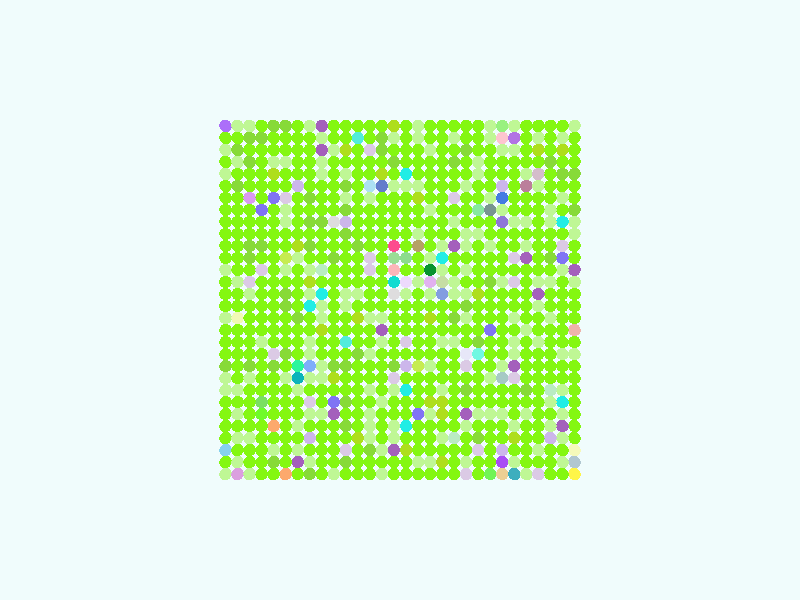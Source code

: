 global_settings {
  assumed_gamma 1
}
light_source {
  <-0.6, 1.6, 3.7>*10000
  rgb 1.3
}
camera {
  location <0,0,100>
  look_at <0,0,0>
}
background {
  color rgb < 0.87, 0.97, 0.97 >
}
sphere {
< -29.0, -29.0, 0 >, 1.0

pigment { color rgb < 0.9946843376496733, 0.9139084542422636, 0.06418422165639481 >
}}
sphere {
< -29.0, -27.0, 0 >, 1.0

pigment { color rgb < 0.4370092097247015, 0.5691633819753141, 0.6333489141792019 >
}}
sphere {
< -29.0, -25.0, 0 >, 1.0

pigment { color rgb < 0.9187634137650803, 0.9521801620903617, 0.48868889045289987 >
}}
sphere {
< -29.0, -23.0, 0 >, 1.0

pigment { color rgb < 0.2317619106705262, 0.9289154987445187, 0.005426802197791125 >
}}
sphere {
< -29.0, -21.0, 0 >, 1.0

pigment { color rgb < 0.2317619106705262, 0.9289154987445187, 0.005426802197791125 >
}}
sphere {
< -29.0, -19.0, 0 >, 1.0

pigment { color rgb < 0.2317619106705262, 0.9289154987445187, 0.005426802197791125 >
}}
sphere {
< -29.0, -17.0, 0 >, 1.0

pigment { color rgb < 0.2317619106705262, 0.9289154987445187, 0.005426802197791125 >
}}
sphere {
< -29.0, -15.0, 0 >, 1.0

pigment { color rgb < 0.2317619106705262, 0.9289154987445187, 0.005426802197791125 >
}}
sphere {
< -29.0, -13.0, 0 >, 1.0

pigment { color rgb < 0.2317619106705262, 0.9289154987445187, 0.005426802197791125 >
}}
sphere {
< -29.0, -11.0, 0 >, 1.0

pigment { color rgb < 0.2317619106705262, 0.9289154987445187, 0.005426802197791125 >
}}
sphere {
< -29.0, -9.0, 0 >, 1.0

pigment { color rgb < 0.5184524270263509, 0.92596418651803, 0.3003852797666703 >
}}
sphere {
< -29.0, -7.0, 0 >, 1.0

pigment { color rgb < 0.2317619106705262, 0.9289154987445187, 0.005426802197791125 >
}}
sphere {
< -29.0, -5.0, 0 >, 1.0

pigment { color rgb < 0.8557710863237432, 0.45734234394043294, 0.4047395791329875 >
}}
sphere {
< -29.0, -3.0, 0 >, 1.0

pigment { color rgb < 0.2317619106705262, 0.9289154987445187, 0.005426802197791125 >
}}
sphere {
< -29.0, -1.0, 0 >, 1.0

pigment { color rgb < 0.2317619106705262, 0.9289154987445187, 0.005426802197791125 >
}}
sphere {
< -29.0, 1.0, 0 >, 1.0

pigment { color rgb < 0.2317619106705262, 0.9289154987445187, 0.005426802197791125 >
}}
sphere {
< -29.0, 3.0, 0 >, 1.0

pigment { color rgb < 0.5184524270263509, 0.92596418651803, 0.3003852797666703 >
}}
sphere {
< -29.0, 5.0, 0 >, 1.0

pigment { color rgb < 0.37305125619594204, 0.1172404708991942, 0.5043518500161275 >
}}
sphere {
< -29.0, 7.0, 0 >, 1.0

pigment { color rgb < 0.2317619106705262, 0.9289154987445187, 0.005426802197791125 >
}}
sphere {
< -29.0, 9.0, 0 >, 1.0

pigment { color rgb < 0.2317619106705262, 0.9289154987445187, 0.005426802197791125 >
}}
sphere {
< -29.0, 11.0, 0 >, 1.0

pigment { color rgb < 0.5184524270263509, 0.92596418651803, 0.3003852797666703 >
}}
sphere {
< -29.0, 13.0, 0 >, 1.0

pigment { color rgb < 0.5184524270263509, 0.92596418651803, 0.3003852797666703 >
}}
sphere {
< -29.0, 15.0, 0 >, 1.0

pigment { color rgb < 0.24371309542486586, 0.697602187892102, 0.03928758139331301 >
}}
sphere {
< -29.0, 17.0, 0 >, 1.0

pigment { color rgb < 0.2317619106705262, 0.9289154987445187, 0.005426802197791125 >
}}
sphere {
< -29.0, 19.0, 0 >, 1.0

pigment { color rgb < 0.2317619106705262, 0.9289154987445187, 0.005426802197791125 >
}}
sphere {
< -29.0, 21.0, 0 >, 1.0

pigment { color rgb < 0.24371309542486586, 0.697602187892102, 0.03928758139331301 >
}}
sphere {
< -29.0, 23.0, 0 >, 1.0

pigment { color rgb < 0.2317619106705262, 0.9289154987445187, 0.005426802197791125 >
}}
sphere {
< -29.0, 25.0, 0 >, 1.0

pigment { color rgb < 0.2317619106705262, 0.9289154987445187, 0.005426802197791125 >
}}
sphere {
< -29.0, 27.0, 0 >, 1.0

pigment { color rgb < 0.2317619106705262, 0.9289154987445187, 0.005426802197791125 >
}}
sphere {
< -29.0, 29.0, 0 >, 1.0

pigment { color rgb < 0.5184524270263509, 0.92596418651803, 0.3003852797666703 >
}}
sphere {
< -27.0, -29.0, 0 >, 1.0

pigment { color rgb < 0.2317619106705262, 0.9289154987445187, 0.005426802197791125 >
}}
sphere {
< -27.0, -27.0, 0 >, 1.0

pigment { color rgb < 0.5184524270263509, 0.92596418651803, 0.3003852797666703 >
}}
sphere {
< -27.0, -25.0, 0 >, 1.0

pigment { color rgb < 0.2317619106705262, 0.9289154987445187, 0.005426802197791125 >
}}
sphere {
< -27.0, -23.0, 0 >, 1.0

pigment { color rgb < 0.5184524270263509, 0.92596418651803, 0.3003852797666703 >
}}
sphere {
< -27.0, -21.0, 0 >, 1.0

pigment { color rgb < 0.37305125619594204, 0.1172404708991942, 0.5043518500161275 >
}}
sphere {
< -27.0, -19.0, 0 >, 1.0

pigment { color rgb < 0.5184524270263509, 0.92596418651803, 0.3003852797666703 >
}}
sphere {
< -27.0, -17.0, 0 >, 1.0

pigment { color rgb < 0.014678346136438702, 0.847680045569519, 0.7806676687041048 >
}}
sphere {
< -27.0, -15.0, 0 >, 1.0

pigment { color rgb < 0.5184524270263509, 0.92596418651803, 0.3003852797666703 >
}}
sphere {
< -27.0, -13.0, 0 >, 1.0

pigment { color rgb < 0.2317619106705262, 0.9289154987445187, 0.005426802197791125 >
}}
sphere {
< -27.0, -11.0, 0 >, 1.0

pigment { color rgb < 0.2317619106705262, 0.9289154987445187, 0.005426802197791125 >
}}
sphere {
< -27.0, -9.0, 0 >, 1.0

pigment { color rgb < 0.5184524270263509, 0.92596418651803, 0.3003852797666703 >
}}
sphere {
< -27.0, -7.0, 0 >, 1.0

pigment { color rgb < 0.2317619106705262, 0.9289154987445187, 0.005426802197791125 >
}}
sphere {
< -27.0, -5.0, 0 >, 1.0

pigment { color rgb < 0.2317619106705262, 0.9289154987445187, 0.005426802197791125 >
}}
sphere {
< -27.0, -3.0, 0 >, 1.0

pigment { color rgb < 0.2317619106705262, 0.9289154987445187, 0.005426802197791125 >
}}
sphere {
< -27.0, -1.0, 0 >, 1.0

pigment { color rgb < 0.2317619106705262, 0.9289154987445187, 0.005426802197791125 >
}}
sphere {
< -27.0, 1.0, 0 >, 1.0

pigment { color rgb < 0.2317619106705262, 0.9289154987445187, 0.005426802197791125 >
}}
sphere {
< -27.0, 3.0, 0 >, 1.0

pigment { color rgb < 0.2317619106705262, 0.9289154987445187, 0.005426802197791125 >
}}
sphere {
< -27.0, 5.0, 0 >, 1.0

pigment { color rgb < 0.5184524270263509, 0.92596418651803, 0.3003852797666703 >
}}
sphere {
< -27.0, 7.0, 0 >, 1.0

pigment { color rgb < 0.21757366252518562, 0.17496370979638698, 0.9032094722722067 >
}}
sphere {
< -27.0, 9.0, 0 >, 1.0

pigment { color rgb < 0.7099814924943446, 0.5914693527858584, 0.7804449376328352 >
}}
sphere {
< -27.0, 11.0, 0 >, 1.0

pigment { color rgb < 0.2317619106705262, 0.9289154987445187, 0.005426802197791125 >
}}
sphere {
< -27.0, 13.0, 0 >, 1.0

pigment { color rgb < 0.014678346136438702, 0.847680045569519, 0.7806676687041048 >
}}
sphere {
< -27.0, 15.0, 0 >, 1.0

pigment { color rgb < 0.2317619106705262, 0.9289154987445187, 0.005426802197791125 >
}}
sphere {
< -27.0, 17.0, 0 >, 1.0

pigment { color rgb < 0.5184524270263509, 0.92596418651803, 0.3003852797666703 >
}}
sphere {
< -27.0, 19.0, 0 >, 1.0

pigment { color rgb < 0.2317619106705262, 0.9289154987445187, 0.005426802197791125 >
}}
sphere {
< -27.0, 21.0, 0 >, 1.0

pigment { color rgb < 0.24371309542486586, 0.697602187892102, 0.03928758139331301 >
}}
sphere {
< -27.0, 23.0, 0 >, 1.0

pigment { color rgb < 0.2317619106705262, 0.9289154987445187, 0.005426802197791125 >
}}
sphere {
< -27.0, 25.0, 0 >, 1.0

pigment { color rgb < 0.4229726617819187, 0.7276010261670078, 0.011384481727346518 >
}}
sphere {
< -27.0, 27.0, 0 >, 1.0

pigment { color rgb < 0.5184524270263509, 0.92596418651803, 0.3003852797666703 >
}}
sphere {
< -27.0, 29.0, 0 >, 1.0

pigment { color rgb < 0.2317619106705262, 0.9289154987445187, 0.005426802197791125 >
}}
sphere {
< -25.0, -29.0, 0 >, 1.0

pigment { color rgb < 0.2317619106705262, 0.9289154987445187, 0.005426802197791125 >
}}
sphere {
< -25.0, -27.0, 0 >, 1.0

pigment { color rgb < 0.2317619106705262, 0.9289154987445187, 0.005426802197791125 >
}}
sphere {
< -25.0, -25.0, 0 >, 1.0

pigment { color rgb < 0.2317619106705262, 0.9289154987445187, 0.005426802197791125 >
}}
sphere {
< -25.0, -23.0, 0 >, 1.0

pigment { color rgb < 0.6063557203394085, 0.4681313193703406, 0.8319019196052175 >
}}
sphere {
< -25.0, -21.0, 0 >, 1.0

pigment { color rgb < 0.5184524270263509, 0.92596418651803, 0.3003852797666703 >
}}
sphere {
< -25.0, -19.0, 0 >, 1.0

pigment { color rgb < 0.2317619106705262, 0.9289154987445187, 0.005426802197791125 >
}}
sphere {
< -25.0, -17.0, 0 >, 1.0

pigment { color rgb < 0.5184524270263509, 0.92596418651803, 0.3003852797666703 >
}}
sphere {
< -25.0, -15.0, 0 >, 1.0

pigment { color rgb < 0.4920462116985005, 0.8317389245394456, 0.5462524589826713 >
}}
sphere {
< -25.0, -13.0, 0 >, 1.0

pigment { color rgb < 0.2317619106705262, 0.9289154987445187, 0.005426802197791125 >
}}
sphere {
< -25.0, -11.0, 0 >, 1.0

pigment { color rgb < 0.2317619106705262, 0.9289154987445187, 0.005426802197791125 >
}}
sphere {
< -25.0, -9.0, 0 >, 1.0

pigment { color rgb < 0.2317619106705262, 0.9289154987445187, 0.005426802197791125 >
}}
sphere {
< -25.0, -7.0, 0 >, 1.0

pigment { color rgb < 0.2317619106705262, 0.9289154987445187, 0.005426802197791125 >
}}
sphere {
< -25.0, -5.0, 0 >, 1.0

pigment { color rgb < 0.2317619106705262, 0.9289154987445187, 0.005426802197791125 >
}}
sphere {
< -25.0, -3.0, 0 >, 1.0

pigment { color rgb < 0.5184524270263509, 0.92596418651803, 0.3003852797666703 >
}}
sphere {
< -25.0, -1.0, 0 >, 1.0

pigment { color rgb < 0.2317619106705262, 0.9289154987445187, 0.005426802197791125 >
}}
sphere {
< -25.0, 1.0, 0 >, 1.0

pigment { color rgb < 0.2317619106705262, 0.9289154987445187, 0.005426802197791125 >
}}
sphere {
< -25.0, 3.0, 0 >, 1.0

pigment { color rgb < 0.5184524270263509, 0.92596418651803, 0.3003852797666703 >
}}
sphere {
< -25.0, 5.0, 0 >, 1.0

pigment { color rgb < 0.2317619106705262, 0.9289154987445187, 0.005426802197791125 >
}}
sphere {
< -25.0, 7.0, 0 >, 1.0

pigment { color rgb < 0.24371309542486586, 0.697602187892102, 0.03928758139331301 >
}}
sphere {
< -25.0, 9.0, 0 >, 1.0

pigment { color rgb < 0.2317619106705262, 0.9289154987445187, 0.005426802197791125 >
}}
sphere {
< -25.0, 11.0, 0 >, 1.0

pigment { color rgb < 0.2317619106705262, 0.9289154987445187, 0.005426802197791125 >
}}
sphere {
< -25.0, 13.0, 0 >, 1.0

pigment { color rgb < 0.5184524270263509, 0.92596418651803, 0.3003852797666703 >
}}
sphere {
< -25.0, 15.0, 0 >, 1.0

pigment { color rgb < 0.5184524270263509, 0.92596418651803, 0.3003852797666703 >
}}
sphere {
< -25.0, 17.0, 0 >, 1.0

pigment { color rgb < 0.2317619106705262, 0.9289154987445187, 0.005426802197791125 >
}}
sphere {
< -25.0, 19.0, 0 >, 1.0

pigment { color rgb < 0.2317619106705262, 0.9289154987445187, 0.005426802197791125 >
}}
sphere {
< -25.0, 21.0, 0 >, 1.0

pigment { color rgb < 0.2317619106705262, 0.9289154987445187, 0.005426802197791125 >
}}
sphere {
< -25.0, 23.0, 0 >, 1.0

pigment { color rgb < 0.24371309542486586, 0.697602187892102, 0.03928758139331301 >
}}
sphere {
< -25.0, 25.0, 0 >, 1.0

pigment { color rgb < 0.2317619106705262, 0.9289154987445187, 0.005426802197791125 >
}}
sphere {
< -25.0, 27.0, 0 >, 1.0

pigment { color rgb < 0.2317619106705262, 0.9289154987445187, 0.005426802197791125 >
}}
sphere {
< -25.0, 29.0, 0 >, 1.0

pigment { color rgb < 0.2317619106705262, 0.9289154987445187, 0.005426802197791125 >
}}
sphere {
< -23.0, -29.0, 0 >, 1.0

pigment { color rgb < 0.7099814924943446, 0.5914693527858584, 0.7804449376328352 >
}}
sphere {
< -23.0, -27.0, 0 >, 1.0

pigment { color rgb < 0.2317619106705262, 0.9289154987445187, 0.005426802197791125 >
}}
sphere {
< -23.0, -25.0, 0 >, 1.0

pigment { color rgb < 0.5184524270263509, 0.92596418651803, 0.3003852797666703 >
}}
sphere {
< -23.0, -23.0, 0 >, 1.0

pigment { color rgb < 0.2317619106705262, 0.9289154987445187, 0.005426802197791125 >
}}
sphere {
< -23.0, -21.0, 0 >, 1.0

pigment { color rgb < 0.2317619106705262, 0.9289154987445187, 0.005426802197791125 >
}}
sphere {
< -23.0, -19.0, 0 >, 1.0

pigment { color rgb < 0.2317619106705262, 0.9289154987445187, 0.005426802197791125 >
}}
sphere {
< -23.0, -17.0, 0 >, 1.0

pigment { color rgb < 0.2317619106705262, 0.9289154987445187, 0.005426802197791125 >
}}
sphere {
< -23.0, -15.0, 0 >, 1.0

pigment { color rgb < 0.2317619106705262, 0.9289154987445187, 0.005426802197791125 >
}}
sphere {
< -23.0, -13.0, 0 >, 1.0

pigment { color rgb < 0.2317619106705262, 0.9289154987445187, 0.005426802197791125 >
}}
sphere {
< -23.0, -11.0, 0 >, 1.0

pigment { color rgb < 0.2317619106705262, 0.9289154987445187, 0.005426802197791125 >
}}
sphere {
< -23.0, -9.0, 0 >, 1.0

pigment { color rgb < 0.2317619106705262, 0.9289154987445187, 0.005426802197791125 >
}}
sphere {
< -23.0, -7.0, 0 >, 1.0

pigment { color rgb < 0.5184524270263509, 0.92596418651803, 0.3003852797666703 >
}}
sphere {
< -23.0, -5.0, 0 >, 1.0

pigment { color rgb < 0.2317619106705262, 0.9289154987445187, 0.005426802197791125 >
}}
sphere {
< -23.0, -3.0, 0 >, 1.0

pigment { color rgb < 0.2317619106705262, 0.9289154987445187, 0.005426802197791125 >
}}
sphere {
< -23.0, -1.0, 0 >, 1.0

pigment { color rgb < 0.5184524270263509, 0.92596418651803, 0.3003852797666703 >
}}
sphere {
< -23.0, 1.0, 0 >, 1.0

pigment { color rgb < 0.37305125619594204, 0.1172404708991942, 0.5043518500161275 >
}}
sphere {
< -23.0, 3.0, 0 >, 1.0

pigment { color rgb < 0.5184524270263509, 0.92596418651803, 0.3003852797666703 >
}}
sphere {
< -23.0, 5.0, 0 >, 1.0

pigment { color rgb < 0.2317619106705262, 0.9289154987445187, 0.005426802197791125 >
}}
sphere {
< -23.0, 7.0, 0 >, 1.0

pigment { color rgb < 0.2317619106705262, 0.9289154987445187, 0.005426802197791125 >
}}
sphere {
< -23.0, 9.0, 0 >, 1.0

pigment { color rgb < 0.2317619106705262, 0.9289154987445187, 0.005426802197791125 >
}}
sphere {
< -23.0, 11.0, 0 >, 1.0

pigment { color rgb < 0.2317619106705262, 0.9289154987445187, 0.005426802197791125 >
}}
sphere {
< -23.0, 13.0, 0 >, 1.0

pigment { color rgb < 0.2317619106705262, 0.9289154987445187, 0.005426802197791125 >
}}
sphere {
< -23.0, 15.0, 0 >, 1.0

pigment { color rgb < 0.2317619106705262, 0.9289154987445187, 0.005426802197791125 >
}}
sphere {
< -23.0, 17.0, 0 >, 1.0

pigment { color rgb < 0.2317619106705262, 0.9289154987445187, 0.005426802197791125 >
}}
sphere {
< -23.0, 19.0, 0 >, 1.0

pigment { color rgb < 0.5184524270263509, 0.92596418651803, 0.3003852797666703 >
}}
sphere {
< -23.0, 21.0, 0 >, 1.0

pigment { color rgb < 0.6580121827080435, 0.5071028605519993, 0.5959009139945964 >
}}
sphere {
< -23.0, 23.0, 0 >, 1.0

pigment { color rgb < 0.2317619106705262, 0.9289154987445187, 0.005426802197791125 >
}}
sphere {
< -23.0, 25.0, 0 >, 1.0

pigment { color rgb < 0.4229726617819187, 0.7276010261670078, 0.011384481727346518 >
}}
sphere {
< -23.0, 27.0, 0 >, 1.0

pigment { color rgb < 0.5184524270263509, 0.92596418651803, 0.3003852797666703 >
}}
sphere {
< -23.0, 29.0, 0 >, 1.0

pigment { color rgb < 0.2317619106705262, 0.9289154987445187, 0.005426802197791125 >
}}
sphere {
< -21.0, -29.0, 0 >, 1.0

pigment { color rgb < 0.5184524270263509, 0.92596418651803, 0.3003852797666703 >
}}
sphere {
< -21.0, -27.0, 0 >, 1.0

pigment { color rgb < 0.2317619106705262, 0.9289154987445187, 0.005426802197791125 >
}}
sphere {
< -21.0, -25.0, 0 >, 1.0

pigment { color rgb < 0.2317619106705262, 0.9289154987445187, 0.005426802197791125 >
}}
sphere {
< -21.0, -23.0, 0 >, 1.0

pigment { color rgb < 0.2317619106705262, 0.9289154987445187, 0.005426802197791125 >
}}
sphere {
< -21.0, -21.0, 0 >, 1.0

pigment { color rgb < 0.2317619106705262, 0.9289154987445187, 0.005426802197791125 >
}}
sphere {
< -21.0, -19.0, 0 >, 1.0

pigment { color rgb < 0.5184524270263509, 0.92596418651803, 0.3003852797666703 >
}}
sphere {
< -21.0, -17.0, 0 >, 1.0

pigment { color rgb < 0.2317619106705262, 0.9289154987445187, 0.005426802197791125 >
}}
sphere {
< -21.0, -15.0, 0 >, 1.0

pigment { color rgb < 0.24371309542486586, 0.697602187892102, 0.03928758139331301 >
}}
sphere {
< -21.0, -13.0, 0 >, 1.0

pigment { color rgb < 0.2317619106705262, 0.9289154987445187, 0.005426802197791125 >
}}
sphere {
< -21.0, -11.0, 0 >, 1.0

pigment { color rgb < 0.2317619106705262, 0.9289154987445187, 0.005426802197791125 >
}}
sphere {
< -21.0, -9.0, 0 >, 1.0

pigment { color rgb < 0.2317619106705262, 0.9289154987445187, 0.005426802197791125 >
}}
sphere {
< -21.0, -7.0, 0 >, 1.0

pigment { color rgb < 0.2317619106705262, 0.9289154987445187, 0.005426802197791125 >
}}
sphere {
< -21.0, -5.0, 0 >, 1.0

pigment { color rgb < 0.5184524270263509, 0.92596418651803, 0.3003852797666703 >
}}
sphere {
< -21.0, -3.0, 0 >, 1.0

pigment { color rgb < 0.2317619106705262, 0.9289154987445187, 0.005426802197791125 >
}}
sphere {
< -21.0, -1.0, 0 >, 1.0

pigment { color rgb < 0.2317619106705262, 0.9289154987445187, 0.005426802197791125 >
}}
sphere {
< -21.0, 1.0, 0 >, 1.0

pigment { color rgb < 0.2317619106705262, 0.9289154987445187, 0.005426802197791125 >
}}
sphere {
< -21.0, 3.0, 0 >, 1.0

pigment { color rgb < 0.2317619106705262, 0.9289154987445187, 0.005426802197791125 >
}}
sphere {
< -21.0, 5.0, 0 >, 1.0

pigment { color rgb < 0.2317619106705262, 0.9289154987445187, 0.005426802197791125 >
}}
sphere {
< -21.0, 7.0, 0 >, 1.0

pigment { color rgb < 0.37305125619594204, 0.1172404708991942, 0.5043518500161275 >
}}
sphere {
< -21.0, 9.0, 0 >, 1.0

pigment { color rgb < 0.5184524270263509, 0.92596418651803, 0.3003852797666703 >
}}
sphere {
< -21.0, 11.0, 0 >, 1.0

pigment { color rgb < 0.2317619106705262, 0.9289154987445187, 0.005426802197791125 >
}}
sphere {
< -21.0, 13.0, 0 >, 1.0

pigment { color rgb < 0.5184524270263509, 0.92596418651803, 0.3003852797666703 >
}}
sphere {
< -21.0, 15.0, 0 >, 1.0

pigment { color rgb < 0.2317619106705262, 0.9289154987445187, 0.005426802197791125 >
}}
sphere {
< -21.0, 17.0, 0 >, 1.0

pigment { color rgb < 0.2317619106705262, 0.9289154987445187, 0.005426802197791125 >
}}
sphere {
< -21.0, 19.0, 0 >, 1.0

pigment { color rgb < 0.4995994906994291, 0.21154571647614984, 0.32593809032982013 >
}}
sphere {
< -21.0, 21.0, 0 >, 1.0

pigment { color rgb < 0.5184524270263509, 0.92596418651803, 0.3003852797666703 >
}}
sphere {
< -21.0, 23.0, 0 >, 1.0

pigment { color rgb < 0.2317619106705262, 0.9289154987445187, 0.005426802197791125 >
}}
sphere {
< -21.0, 25.0, 0 >, 1.0

pigment { color rgb < 0.2317619106705262, 0.9289154987445187, 0.005426802197791125 >
}}
sphere {
< -21.0, 27.0, 0 >, 1.0

pigment { color rgb < 0.2317619106705262, 0.9289154987445187, 0.005426802197791125 >
}}
sphere {
< -21.0, 29.0, 0 >, 1.0

pigment { color rgb < 0.2317619106705262, 0.9289154987445187, 0.005426802197791125 >
}}
sphere {
< -19.0, -29.0, 0 >, 1.0

pigment { color rgb < 0.046058758881420636, 0.42228282102983106, 0.5119394455626217 >
}}
sphere {
< -19.0, -27.0, 0 >, 1.0

pigment { color rgb < 0.5184524270263509, 0.92596418651803, 0.3003852797666703 >
}}
sphere {
< -19.0, -25.0, 0 >, 1.0

pigment { color rgb < 0.2317619106705262, 0.9289154987445187, 0.005426802197791125 >
}}
sphere {
< -19.0, -23.0, 0 >, 1.0

pigment { color rgb < 0.4229726617819187, 0.7276010261670078, 0.011384481727346518 >
}}
sphere {
< -19.0, -21.0, 0 >, 1.0

pigment { color rgb < 0.5184524270263509, 0.92596418651803, 0.3003852797666703 >
}}
sphere {
< -19.0, -19.0, 0 >, 1.0

pigment { color rgb < 0.2317619106705262, 0.9289154987445187, 0.005426802197791125 >
}}
sphere {
< -19.0, -17.0, 0 >, 1.0

pigment { color rgb < 0.2317619106705262, 0.9289154987445187, 0.005426802197791125 >
}}
sphere {
< -19.0, -15.0, 0 >, 1.0

pigment { color rgb < 0.2317619106705262, 0.9289154987445187, 0.005426802197791125 >
}}
sphere {
< -19.0, -13.0, 0 >, 1.0

pigment { color rgb < 0.7099814924943446, 0.5914693527858584, 0.7804449376328352 >
}}
sphere {
< -19.0, -11.0, 0 >, 1.0

pigment { color rgb < 0.37305125619594204, 0.1172404708991942, 0.5043518500161275 >
}}
sphere {
< -19.0, -9.0, 0 >, 1.0

pigment { color rgb < 0.5184524270263509, 0.92596418651803, 0.3003852797666703 >
}}
sphere {
< -19.0, -7.0, 0 >, 1.0

pigment { color rgb < 0.5184524270263509, 0.92596418651803, 0.3003852797666703 >
}}
sphere {
< -19.0, -5.0, 0 >, 1.0

pigment { color rgb < 0.2317619106705262, 0.9289154987445187, 0.005426802197791125 >
}}
sphere {
< -19.0, -3.0, 0 >, 1.0

pigment { color rgb < 0.5184524270263509, 0.92596418651803, 0.3003852797666703 >
}}
sphere {
< -19.0, -1.0, 0 >, 1.0

pigment { color rgb < 0.2317619106705262, 0.9289154987445187, 0.005426802197791125 >
}}
sphere {
< -19.0, 1.0, 0 >, 1.0

pigment { color rgb < 0.2317619106705262, 0.9289154987445187, 0.005426802197791125 >
}}
sphere {
< -19.0, 3.0, 0 >, 1.0

pigment { color rgb < 0.7099814924943446, 0.5914693527858584, 0.7804449376328352 >
}}
sphere {
< -19.0, 5.0, 0 >, 1.0

pigment { color rgb < 0.2317619106705262, 0.9289154987445187, 0.005426802197791125 >
}}
sphere {
< -19.0, 7.0, 0 >, 1.0

pigment { color rgb < 0.7099814924943446, 0.5914693527858584, 0.7804449376328352 >
}}
sphere {
< -19.0, 9.0, 0 >, 1.0

pigment { color rgb < 0.2317619106705262, 0.9289154987445187, 0.005426802197791125 >
}}
sphere {
< -19.0, 11.0, 0 >, 1.0

pigment { color rgb < 0.2317619106705262, 0.9289154987445187, 0.005426802197791125 >
}}
sphere {
< -19.0, 13.0, 0 >, 1.0

pigment { color rgb < 0.5184524270263509, 0.92596418651803, 0.3003852797666703 >
}}
sphere {
< -19.0, 15.0, 0 >, 1.0

pigment { color rgb < 0.2317619106705262, 0.9289154987445187, 0.005426802197791125 >
}}
sphere {
< -19.0, 17.0, 0 >, 1.0

pigment { color rgb < 0.2317619106705262, 0.9289154987445187, 0.005426802197791125 >
}}
sphere {
< -19.0, 19.0, 0 >, 1.0

pigment { color rgb < 0.2317619106705262, 0.9289154987445187, 0.005426802197791125 >
}}
sphere {
< -19.0, 21.0, 0 >, 1.0

pigment { color rgb < 0.2317619106705262, 0.9289154987445187, 0.005426802197791125 >
}}
sphere {
< -19.0, 23.0, 0 >, 1.0

pigment { color rgb < 0.2317619106705262, 0.9289154987445187, 0.005426802197791125 >
}}
sphere {
< -19.0, 25.0, 0 >, 1.0

pigment { color rgb < 0.5184524270263509, 0.92596418651803, 0.3003852797666703 >
}}
sphere {
< -19.0, 27.0, 0 >, 1.0

pigment { color rgb < 0.4453387215037834, 0.16930144653466794, 0.7746347547956814 >
}}
sphere {
< -19.0, 29.0, 0 >, 1.0

pigment { color rgb < 0.5184524270263509, 0.92596418651803, 0.3003852797666703 >
}}
sphere {
< -17.0, -29.0, 0 >, 1.0

pigment { color rgb < 0.8393952706734987, 0.626666446486045, 0.29280709920236503 >
}}
sphere {
< -17.0, -27.0, 0 >, 1.0

pigment { color rgb < 0.3993075059419918, 0.07337153945634589, 0.9134420457558221 >
}}
sphere {
< -17.0, -25.0, 0 >, 1.0

pigment { color rgb < 0.6063557203394085, 0.4681313193703406, 0.8319019196052175 >
}}
sphere {
< -17.0, -23.0, 0 >, 1.0

pigment { color rgb < 0.2317619106705262, 0.9289154987445187, 0.005426802197791125 >
}}
sphere {
< -17.0, -21.0, 0 >, 1.0

pigment { color rgb < 0.2317619106705262, 0.9289154987445187, 0.005426802197791125 >
}}
sphere {
< -17.0, -19.0, 0 >, 1.0

pigment { color rgb < 0.5184524270263509, 0.92596418651803, 0.3003852797666703 >
}}
sphere {
< -17.0, -17.0, 0 >, 1.0

pigment { color rgb < 0.2317619106705262, 0.9289154987445187, 0.005426802197791125 >
}}
sphere {
< -17.0, -15.0, 0 >, 1.0

pigment { color rgb < 0.2317619106705262, 0.9289154987445187, 0.005426802197791125 >
}}
sphere {
< -17.0, -13.0, 0 >, 1.0

pigment { color rgb < 0.38332774841484274, 0.5859750686668054, 0.5607653593796658 >
}}
sphere {
< -17.0, -11.0, 0 >, 1.0

pigment { color rgb < 0.5184524270263509, 0.92596418651803, 0.3003852797666703 >
}}
sphere {
< -17.0, -9.0, 0 >, 1.0

pigment { color rgb < 0.2317619106705262, 0.9289154987445187, 0.005426802197791125 >
}}
sphere {
< -17.0, -7.0, 0 >, 1.0

pigment { color rgb < 0.2317619106705262, 0.9289154987445187, 0.005426802197791125 >
}}
sphere {
< -17.0, -5.0, 0 >, 1.0

pigment { color rgb < 0.2317619106705262, 0.9289154987445187, 0.005426802197791125 >
}}
sphere {
< -17.0, -3.0, 0 >, 1.0

pigment { color rgb < 0.2317619106705262, 0.9289154987445187, 0.005426802197791125 >
}}
sphere {
< -17.0, -1.0, 0 >, 1.0

pigment { color rgb < 0.2317619106705262, 0.9289154987445187, 0.005426802197791125 >
}}
sphere {
< -17.0, 1.0, 0 >, 1.0

pigment { color rgb < 0.2317619106705262, 0.9289154987445187, 0.005426802197791125 >
}}
sphere {
< -17.0, 3.0, 0 >, 1.0

pigment { color rgb < 0.5184524270263509, 0.92596418651803, 0.3003852797666703 >
}}
sphere {
< -17.0, 5.0, 0 >, 1.0

pigment { color rgb < 0.2317619106705262, 0.9289154987445187, 0.005426802197791125 >
}}
sphere {
< -17.0, 7.0, 0 >, 1.0

pigment { color rgb < 0.2317619106705262, 0.9289154987445187, 0.005426802197791125 >
}}
sphere {
< -17.0, 9.0, 0 >, 1.0

pigment { color rgb < 0.2317619106705262, 0.9289154987445187, 0.005426802197791125 >
}}
sphere {
< -17.0, 11.0, 0 >, 1.0

pigment { color rgb < 0.2317619106705262, 0.9289154987445187, 0.005426802197791125 >
}}
sphere {
< -17.0, 13.0, 0 >, 1.0

pigment { color rgb < 0.2747584328233893, 0.1802743470661815, 0.6801531758789229 >
}}
sphere {
< -17.0, 15.0, 0 >, 1.0

pigment { color rgb < 0.5184524270263509, 0.92596418651803, 0.3003852797666703 >
}}
sphere {
< -17.0, 17.0, 0 >, 1.0

pigment { color rgb < 0.05837195800023498, 0.19669635780067218, 0.7563042750972075 >
}}
sphere {
< -17.0, 19.0, 0 >, 1.0

pigment { color rgb < 0.6063557203394085, 0.4681313193703406, 0.8319019196052175 >
}}
sphere {
< -17.0, 21.0, 0 >, 1.0

pigment { color rgb < 0.2317619106705262, 0.9289154987445187, 0.005426802197791125 >
}}
sphere {
< -17.0, 23.0, 0 >, 1.0

pigment { color rgb < 0.2317619106705262, 0.9289154987445187, 0.005426802197791125 >
}}
sphere {
< -17.0, 25.0, 0 >, 1.0

pigment { color rgb < 0.5184524270263509, 0.92596418651803, 0.3003852797666703 >
}}
sphere {
< -17.0, 27.0, 0 >, 1.0

pigment { color rgb < 0.9865336734419964, 0.5569022379800271, 0.6269249564531927 >
}}
sphere {
< -17.0, 29.0, 0 >, 1.0

pigment { color rgb < 0.3151344141724529, 0.8783634802894498, 0.21278574913288095 >
}}
sphere {
< -15.0, -29.0, 0 >, 1.0

pigment { color rgb < 0.16692663492205362, 0.9083730385119184, 0.09177965436713742 >
}}
sphere {
< -15.0, -27.0, 0 >, 1.0

pigment { color rgb < 0.2317619106705262, 0.9289154987445187, 0.005426802197791125 >
}}
sphere {
< -15.0, -25.0, 0 >, 1.0

pigment { color rgb < 0.2317619106705262, 0.9289154987445187, 0.005426802197791125 >
}}
sphere {
< -15.0, -23.0, 0 >, 1.0

pigment { color rgb < 0.2317619106705262, 0.9289154987445187, 0.005426802197791125 >
}}
sphere {
< -15.0, -21.0, 0 >, 1.0

pigment { color rgb < 0.2317619106705262, 0.9289154987445187, 0.005426802197791125 >
}}
sphere {
< -15.0, -19.0, 0 >, 1.0

pigment { color rgb < 0.5184524270263509, 0.92596418651803, 0.3003852797666703 >
}}
sphere {
< -15.0, -17.0, 0 >, 1.0

pigment { color rgb < 0.2317619106705262, 0.9289154987445187, 0.005426802197791125 >
}}
sphere {
< -15.0, -15.0, 0 >, 1.0

pigment { color rgb < 0.2317619106705262, 0.9289154987445187, 0.005426802197791125 >
}}
sphere {
< -15.0, -13.0, 0 >, 1.0

pigment { color rgb < 0.5184524270263509, 0.92596418651803, 0.3003852797666703 >
}}
sphere {
< -15.0, -11.0, 0 >, 1.0

pigment { color rgb < 0.2317619106705262, 0.9289154987445187, 0.005426802197791125 >
}}
sphere {
< -15.0, -9.0, 0 >, 1.0

pigment { color rgb < 0.2317619106705262, 0.9289154987445187, 0.005426802197791125 >
}}
sphere {
< -15.0, -7.0, 0 >, 1.0

pigment { color rgb < 0.2317619106705262, 0.9289154987445187, 0.005426802197791125 >
}}
sphere {
< -15.0, -5.0, 0 >, 1.0

pigment { color rgb < 0.21757366252518562, 0.17496370979638698, 0.9032094722722067 >
}}
sphere {
< -15.0, -3.0, 0 >, 1.0

pigment { color rgb < 0.2317619106705262, 0.9289154987445187, 0.005426802197791125 >
}}
sphere {
< -15.0, -1.0, 0 >, 1.0

pigment { color rgb < 0.2317619106705262, 0.9289154987445187, 0.005426802197791125 >
}}
sphere {
< -15.0, 1.0, 0 >, 1.0

pigment { color rgb < 0.2317619106705262, 0.9289154987445187, 0.005426802197791125 >
}}
sphere {
< -15.0, 3.0, 0 >, 1.0

pigment { color rgb < 0.24371309542486586, 0.697602187892102, 0.03928758139331301 >
}}
sphere {
< -15.0, 5.0, 0 >, 1.0

pigment { color rgb < 0.2317619106705262, 0.9289154987445187, 0.005426802197791125 >
}}
sphere {
< -15.0, 7.0, 0 >, 1.0

pigment { color rgb < 0.2317619106705262, 0.9289154987445187, 0.005426802197791125 >
}}
sphere {
< -15.0, 9.0, 0 >, 1.0

pigment { color rgb < 0.5184524270263509, 0.92596418651803, 0.3003852797666703 >
}}
sphere {
< -15.0, 11.0, 0 >, 1.0

pigment { color rgb < 0.2317619106705262, 0.9289154987445187, 0.005426802197791125 >
}}
sphere {
< -15.0, 13.0, 0 >, 1.0

pigment { color rgb < 0.2317619106705262, 0.9289154987445187, 0.005426802197791125 >
}}
sphere {
< -15.0, 15.0, 0 >, 1.0

pigment { color rgb < 0.18918089995027165, 0.30179383286759587, 0.2814838444150227 >
}}
sphere {
< -15.0, 17.0, 0 >, 1.0

pigment { color rgb < 0.5184524270263509, 0.92596418651803, 0.3003852797666703 >
}}
sphere {
< -15.0, 19.0, 0 >, 1.0

pigment { color rgb < 0.2317619106705262, 0.9289154987445187, 0.005426802197791125 >
}}
sphere {
< -15.0, 21.0, 0 >, 1.0

pigment { color rgb < 0.2317619106705262, 0.9289154987445187, 0.005426802197791125 >
}}
sphere {
< -15.0, 23.0, 0 >, 1.0

pigment { color rgb < 0.2317619106705262, 0.9289154987445187, 0.005426802197791125 >
}}
sphere {
< -15.0, 25.0, 0 >, 1.0

pigment { color rgb < 0.2317619106705262, 0.9289154987445187, 0.005426802197791125 >
}}
sphere {
< -15.0, 27.0, 0 >, 1.0

pigment { color rgb < 0.5184524270263509, 0.92596418651803, 0.3003852797666703 >
}}
sphere {
< -15.0, 29.0, 0 >, 1.0

pigment { color rgb < 0.5184524270263509, 0.92596418651803, 0.3003852797666703 >
}}
sphere {
< -13.0, -29.0, 0 >, 1.0

pigment { color rgb < 0.2317619106705262, 0.9289154987445187, 0.005426802197791125 >
}}
sphere {
< -13.0, -27.0, 0 >, 1.0

pigment { color rgb < 0.2317619106705262, 0.9289154987445187, 0.005426802197791125 >
}}
sphere {
< -13.0, -25.0, 0 >, 1.0

pigment { color rgb < 0.7099814924943446, 0.5914693527858584, 0.7804449376328352 >
}}
sphere {
< -13.0, -23.0, 0 >, 1.0

pigment { color rgb < 0.24371309542486586, 0.697602187892102, 0.03928758139331301 >
}}
sphere {
< -13.0, -21.0, 0 >, 1.0

pigment { color rgb < 0.2317619106705262, 0.9289154987445187, 0.005426802197791125 >
}}
sphere {
< -13.0, -19.0, 0 >, 1.0

pigment { color rgb < 0.5184524270263509, 0.92596418651803, 0.3003852797666703 >
}}
sphere {
< -13.0, -17.0, 0 >, 1.0

pigment { color rgb < 0.2317619106705262, 0.9289154987445187, 0.005426802197791125 >
}}
sphere {
< -13.0, -15.0, 0 >, 1.0

pigment { color rgb < 0.2317619106705262, 0.9289154987445187, 0.005426802197791125 >
}}
sphere {
< -13.0, -13.0, 0 >, 1.0

pigment { color rgb < 0.2317619106705262, 0.9289154987445187, 0.005426802197791125 >
}}
sphere {
< -13.0, -11.0, 0 >, 1.0

pigment { color rgb < 0.2317619106705262, 0.9289154987445187, 0.005426802197791125 >
}}
sphere {
< -13.0, -9.0, 0 >, 1.0

pigment { color rgb < 0.15764648571151285, 0.9390600088821319, 0.7593031155286483 >
}}
sphere {
< -13.0, -7.0, 0 >, 1.0

pigment { color rgb < 0.24371309542486586, 0.697602187892102, 0.03928758139331301 >
}}
sphere {
< -13.0, -5.0, 0 >, 1.0

pigment { color rgb < 0.2317619106705262, 0.9289154987445187, 0.005426802197791125 >
}}
sphere {
< -13.0, -3.0, 0 >, 1.0

pigment { color rgb < 0.2317619106705262, 0.9289154987445187, 0.005426802197791125 >
}}
sphere {
< -13.0, -1.0, 0 >, 1.0

pigment { color rgb < 0.2317619106705262, 0.9289154987445187, 0.005426802197791125 >
}}
sphere {
< -13.0, 1.0, 0 >, 1.0

pigment { color rgb < 0.4229726617819187, 0.7276010261670078, 0.011384481727346518 >
}}
sphere {
< -13.0, 3.0, 0 >, 1.0

pigment { color rgb < 0.2317619106705262, 0.9289154987445187, 0.005426802197791125 >
}}
sphere {
< -13.0, 5.0, 0 >, 1.0

pigment { color rgb < 0.2317619106705262, 0.9289154987445187, 0.005426802197791125 >
}}
sphere {
< -13.0, 7.0, 0 >, 1.0

pigment { color rgb < 0.2317619106705262, 0.9289154987445187, 0.005426802197791125 >
}}
sphere {
< -13.0, 9.0, 0 >, 1.0

pigment { color rgb < 0.2317619106705262, 0.9289154987445187, 0.005426802197791125 >
}}
sphere {
< -13.0, 11.0, 0 >, 1.0

pigment { color rgb < 0.5184524270263509, 0.92596418651803, 0.3003852797666703 >
}}
sphere {
< -13.0, 13.0, 0 >, 1.0

pigment { color rgb < 0.2317619106705262, 0.9289154987445187, 0.005426802197791125 >
}}
sphere {
< -13.0, 15.0, 0 >, 1.0

pigment { color rgb < 0.24356625446379898, 0.8033221644463371, 0.35093181398170814 >
}}
sphere {
< -13.0, 17.0, 0 >, 1.0

pigment { color rgb < 0.2317619106705262, 0.9289154987445187, 0.005426802197791125 >
}}
sphere {
< -13.0, 19.0, 0 >, 1.0

pigment { color rgb < 0.2317619106705262, 0.9289154987445187, 0.005426802197791125 >
}}
sphere {
< -13.0, 21.0, 0 >, 1.0

pigment { color rgb < 0.5184524270263509, 0.92596418651803, 0.3003852797666703 >
}}
sphere {
< -13.0, 23.0, 0 >, 1.0

pigment { color rgb < 0.5184524270263509, 0.92596418651803, 0.3003852797666703 >
}}
sphere {
< -13.0, 25.0, 0 >, 1.0

pigment { color rgb < 0.2317619106705262, 0.9289154987445187, 0.005426802197791125 >
}}
sphere {
< -13.0, 27.0, 0 >, 1.0

pigment { color rgb < 0.2317619106705262, 0.9289154987445187, 0.005426802197791125 >
}}
sphere {
< -13.0, 29.0, 0 >, 1.0

pigment { color rgb < 0.2317619106705262, 0.9289154987445187, 0.005426802197791125 >
}}
sphere {
< -11.0, -29.0, 0 >, 1.0

pigment { color rgb < 0.7099814924943446, 0.5914693527858584, 0.7804449376328352 >
}}
sphere {
< -11.0, -27.0, 0 >, 1.0

pigment { color rgb < 0.5184524270263509, 0.92596418651803, 0.3003852797666703 >
}}
sphere {
< -11.0, -25.0, 0 >, 1.0

pigment { color rgb < 0.2317619106705262, 0.9289154987445187, 0.005426802197791125 >
}}
sphere {
< -11.0, -23.0, 0 >, 1.0

pigment { color rgb < 0.2317619106705262, 0.9289154987445187, 0.005426802197791125 >
}}
sphere {
< -11.0, -21.0, 0 >, 1.0

pigment { color rgb < 0.5184524270263509, 0.92596418651803, 0.3003852797666703 >
}}
sphere {
< -11.0, -19.0, 0 >, 1.0

pigment { color rgb < 0.37305125619594204, 0.1172404708991942, 0.5043518500161275 >
}}
sphere {
< -11.0, -17.0, 0 >, 1.0

pigment { color rgb < 0.2317619106705262, 0.9289154987445187, 0.005426802197791125 >
}}
sphere {
< -11.0, -15.0, 0 >, 1.0

pigment { color rgb < 0.24371309542486586, 0.697602187892102, 0.03928758139331301 >
}}
sphere {
< -11.0, -13.0, 0 >, 1.0

pigment { color rgb < 0.2317619106705262, 0.9289154987445187, 0.005426802197791125 >
}}
sphere {
< -11.0, -11.0, 0 >, 1.0

pigment { color rgb < 0.7099814924943446, 0.5914693527858584, 0.7804449376328352 >
}}
sphere {
< -11.0, -9.0, 0 >, 1.0

pigment { color rgb < 0.7979794951885261, 0.7964557765665925, 0.9429159232312735 >
}}
sphere {
< -11.0, -7.0, 0 >, 1.0

pigment { color rgb < 0.2317619106705262, 0.9289154987445187, 0.005426802197791125 >
}}
sphere {
< -11.0, -5.0, 0 >, 1.0

pigment { color rgb < 0.2317619106705262, 0.9289154987445187, 0.005426802197791125 >
}}
sphere {
< -11.0, -3.0, 0 >, 1.0

pigment { color rgb < 0.5184524270263509, 0.92596418651803, 0.3003852797666703 >
}}
sphere {
< -11.0, -1.0, 0 >, 1.0

pigment { color rgb < 0.24371309542486586, 0.697602187892102, 0.03928758139331301 >
}}
sphere {
< -11.0, 1.0, 0 >, 1.0

pigment { color rgb < 0.5184524270263509, 0.92596418651803, 0.3003852797666703 >
}}
sphere {
< -11.0, 3.0, 0 >, 1.0

pigment { color rgb < 0.2317619106705262, 0.9289154987445187, 0.005426802197791125 >
}}
sphere {
< -11.0, 5.0, 0 >, 1.0

pigment { color rgb < 0.5184524270263509, 0.92596418651803, 0.3003852797666703 >
}}
sphere {
< -11.0, 7.0, 0 >, 1.0

pigment { color rgb < 0.2317619106705262, 0.9289154987445187, 0.005426802197791125 >
}}
sphere {
< -11.0, 9.0, 0 >, 1.0

pigment { color rgb < 0.5184524270263509, 0.92596418651803, 0.3003852797666703 >
}}
sphere {
< -11.0, 11.0, 0 >, 1.0

pigment { color rgb < 0.5184524270263509, 0.92596418651803, 0.3003852797666703 >
}}
sphere {
< -11.0, 13.0, 0 >, 1.0

pigment { color rgb < 0.2317619106705262, 0.9289154987445187, 0.005426802197791125 >
}}
sphere {
< -11.0, 15.0, 0 >, 1.0

pigment { color rgb < 0.2317619106705262, 0.9289154987445187, 0.005426802197791125 >
}}
sphere {
< -11.0, 17.0, 0 >, 1.0

pigment { color rgb < 0.2317619106705262, 0.9289154987445187, 0.005426802197791125 >
}}
sphere {
< -11.0, 19.0, 0 >, 1.0

pigment { color rgb < 0.5184524270263509, 0.92596418651803, 0.3003852797666703 >
}}
sphere {
< -11.0, 21.0, 0 >, 1.0

pigment { color rgb < 0.2317619106705262, 0.9289154987445187, 0.005426802197791125 >
}}
sphere {
< -11.0, 23.0, 0 >, 1.0

pigment { color rgb < 0.2317619106705262, 0.9289154987445187, 0.005426802197791125 >
}}
sphere {
< -11.0, 25.0, 0 >, 1.0

pigment { color rgb < 0.24371309542486586, 0.697602187892102, 0.03928758139331301 >
}}
sphere {
< -11.0, 27.0, 0 >, 1.0

pigment { color rgb < 0.2317619106705262, 0.9289154987445187, 0.005426802197791125 >
}}
sphere {
< -11.0, 29.0, 0 >, 1.0

pigment { color rgb < 0.2317619106705262, 0.9289154987445187, 0.005426802197791125 >
}}
sphere {
< -9.0, -29.0, 0 >, 1.0

pigment { color rgb < 0.2317619106705262, 0.9289154987445187, 0.005426802197791125 >
}}
sphere {
< -9.0, -27.0, 0 >, 1.0

pigment { color rgb < 0.2317619106705262, 0.9289154987445187, 0.005426802197791125 >
}}
sphere {
< -9.0, -25.0, 0 >, 1.0

pigment { color rgb < 0.2317619106705262, 0.9289154987445187, 0.005426802197791125 >
}}
sphere {
< -9.0, -23.0, 0 >, 1.0

pigment { color rgb < 0.4920462116985005, 0.8317389245394456, 0.5462524589826713 >
}}
sphere {
< -9.0, -21.0, 0 >, 1.0

pigment { color rgb < 0.2317619106705262, 0.9289154987445187, 0.005426802197791125 >
}}
sphere {
< -9.0, -19.0, 0 >, 1.0

pigment { color rgb < 0.2317619106705262, 0.9289154987445187, 0.005426802197791125 >
}}
sphere {
< -9.0, -17.0, 0 >, 1.0

pigment { color rgb < 0.2317619106705262, 0.9289154987445187, 0.005426802197791125 >
}}
sphere {
< -9.0, -15.0, 0 >, 1.0

pigment { color rgb < 0.2317619106705262, 0.9289154987445187, 0.005426802197791125 >
}}
sphere {
< -9.0, -13.0, 0 >, 1.0

pigment { color rgb < 0.2317619106705262, 0.9289154987445187, 0.005426802197791125 >
}}
sphere {
< -9.0, -11.0, 0 >, 1.0

pigment { color rgb < 0.2317619106705262, 0.9289154987445187, 0.005426802197791125 >
}}
sphere {
< -9.0, -9.0, 0 >, 1.0

pigment { color rgb < 0.2317619106705262, 0.9289154987445187, 0.005426802197791125 >
}}
sphere {
< -9.0, -7.0, 0 >, 1.0

pigment { color rgb < 0.5184524270263509, 0.92596418651803, 0.3003852797666703 >
}}
sphere {
< -9.0, -5.0, 0 >, 1.0

pigment { color rgb < 0.2317619106705262, 0.9289154987445187, 0.005426802197791125 >
}}
sphere {
< -9.0, -3.0, 0 >, 1.0

pigment { color rgb < 0.24371309542486586, 0.697602187892102, 0.03928758139331301 >
}}
sphere {
< -9.0, -1.0, 0 >, 1.0

pigment { color rgb < 0.2317619106705262, 0.9289154987445187, 0.005426802197791125 >
}}
sphere {
< -9.0, 1.0, 0 >, 1.0

pigment { color rgb < 0.5184524270263509, 0.92596418651803, 0.3003852797666703 >
}}
sphere {
< -9.0, 3.0, 0 >, 1.0

pigment { color rgb < 0.5184524270263509, 0.92596418651803, 0.3003852797666703 >
}}
sphere {
< -9.0, 5.0, 0 >, 1.0

pigment { color rgb < 0.2317619106705262, 0.9289154987445187, 0.005426802197791125 >
}}
sphere {
< -9.0, 7.0, 0 >, 1.0

pigment { color rgb < 0.2317619106705262, 0.9289154987445187, 0.005426802197791125 >
}}
sphere {
< -9.0, 9.0, 0 >, 1.0

pigment { color rgb < 0.37305125619594204, 0.1172404708991942, 0.5043518500161275 >
}}
sphere {
< -9.0, 11.0, 0 >, 1.0

pigment { color rgb < 0.2317619106705262, 0.9289154987445187, 0.005426802197791125 >
}}
sphere {
< -9.0, 13.0, 0 >, 1.0

pigment { color rgb < 0.5184524270263509, 0.92596418651803, 0.3003852797666703 >
}}
sphere {
< -9.0, 15.0, 0 >, 1.0

pigment { color rgb < 0.2317619106705262, 0.9289154987445187, 0.005426802197791125 >
}}
sphere {
< -9.0, 17.0, 0 >, 1.0

pigment { color rgb < 0.7099814924943446, 0.5914693527858584, 0.7804449376328352 >
}}
sphere {
< -9.0, 19.0, 0 >, 1.0

pigment { color rgb < 0.2317619106705262, 0.9289154987445187, 0.005426802197791125 >
}}
sphere {
< -9.0, 21.0, 0 >, 1.0

pigment { color rgb < 0.2317619106705262, 0.9289154987445187, 0.005426802197791125 >
}}
sphere {
< -9.0, 23.0, 0 >, 1.0

pigment { color rgb < 0.24371309542486586, 0.697602187892102, 0.03928758139331301 >
}}
sphere {
< -9.0, 25.0, 0 >, 1.0

pigment { color rgb < 0.2317619106705262, 0.9289154987445187, 0.005426802197791125 >
}}
sphere {
< -9.0, 27.0, 0 >, 1.0

pigment { color rgb < 0.5184524270263509, 0.92596418651803, 0.3003852797666703 >
}}
sphere {
< -9.0, 29.0, 0 >, 1.0

pigment { color rgb < 0.2317619106705262, 0.9289154987445187, 0.005426802197791125 >
}}
sphere {
< -7.0, -29.0, 0 >, 1.0

pigment { color rgb < 0.2317619106705262, 0.9289154987445187, 0.005426802197791125 >
}}
sphere {
< -7.0, -27.0, 0 >, 1.0

pigment { color rgb < 0.4229726617819187, 0.7276010261670078, 0.011384481727346518 >
}}
sphere {
< -7.0, -25.0, 0 >, 1.0

pigment { color rgb < 0.2317619106705262, 0.9289154987445187, 0.005426802197791125 >
}}
sphere {
< -7.0, -23.0, 0 >, 1.0

pigment { color rgb < 0.5184524270263509, 0.92596418651803, 0.3003852797666703 >
}}
sphere {
< -7.0, -21.0, 0 >, 1.0

pigment { color rgb < 0.2317619106705262, 0.9289154987445187, 0.005426802197791125 >
}}
sphere {
< -7.0, -19.0, 0 >, 1.0

pigment { color rgb < 0.4229726617819187, 0.7276010261670078, 0.011384481727346518 >
}}
sphere {
< -7.0, -17.0, 0 >, 1.0

pigment { color rgb < 0.4229726617819187, 0.7276010261670078, 0.011384481727346518 >
}}
sphere {
< -7.0, -15.0, 0 >, 1.0

pigment { color rgb < 0.5184524270263509, 0.92596418651803, 0.3003852797666703 >
}}
sphere {
< -7.0, -13.0, 0 >, 1.0

pigment { color rgb < 0.2317619106705262, 0.9289154987445187, 0.005426802197791125 >
}}
sphere {
< -7.0, -11.0, 0 >, 1.0

pigment { color rgb < 0.2317619106705262, 0.9289154987445187, 0.005426802197791125 >
}}
sphere {
< -7.0, -9.0, 0 >, 1.0

pigment { color rgb < 0.2317619106705262, 0.9289154987445187, 0.005426802197791125 >
}}
sphere {
< -7.0, -7.0, 0 >, 1.0

pigment { color rgb < 0.5184524270263509, 0.92596418651803, 0.3003852797666703 >
}}
sphere {
< -7.0, -5.0, 0 >, 1.0

pigment { color rgb < 0.2317619106705262, 0.9289154987445187, 0.005426802197791125 >
}}
sphere {
< -7.0, -3.0, 0 >, 1.0

pigment { color rgb < 0.2317619106705262, 0.9289154987445187, 0.005426802197791125 >
}}
sphere {
< -7.0, -1.0, 0 >, 1.0

pigment { color rgb < 0.2317619106705262, 0.9289154987445187, 0.005426802197791125 >
}}
sphere {
< -7.0, 1.0, 0 >, 1.0

pigment { color rgb < 0.2217095849616083, 0.3381221860933197, 0.7557192955065786 >
}}
sphere {
< -7.0, 3.0, 0 >, 1.0

pigment { color rgb < 0.5669793657446113, 0.7214281946876544, 0.37027032113669955 >
}}
sphere {
< -7.0, 5.0, 0 >, 1.0

pigment { color rgb < 0.5184524270263509, 0.92596418651803, 0.3003852797666703 >
}}
sphere {
< -7.0, 7.0, 0 >, 1.0

pigment { color rgb < 0.014678346136438702, 0.847680045569519, 0.7806676687041048 >
}}
sphere {
< -7.0, 9.0, 0 >, 1.0

pigment { color rgb < 0.5184524270263509, 0.92596418651803, 0.3003852797666703 >
}}
sphere {
< -7.0, 11.0, 0 >, 1.0

pigment { color rgb < 0.2317619106705262, 0.9289154987445187, 0.005426802197791125 >
}}
sphere {
< -7.0, 13.0, 0 >, 1.0

pigment { color rgb < 0.2317619106705262, 0.9289154987445187, 0.005426802197791125 >
}}
sphere {
< -7.0, 15.0, 0 >, 1.0

pigment { color rgb < 0.2317619106705262, 0.9289154987445187, 0.005426802197791125 >
}}
sphere {
< -7.0, 17.0, 0 >, 1.0

pigment { color rgb < 0.2317619106705262, 0.9289154987445187, 0.005426802197791125 >
}}
sphere {
< -7.0, 19.0, 0 >, 1.0

pigment { color rgb < 0.2317619106705262, 0.9289154987445187, 0.005426802197791125 >
}}
sphere {
< -7.0, 21.0, 0 >, 1.0

pigment { color rgb < 0.2317619106705262, 0.9289154987445187, 0.005426802197791125 >
}}
sphere {
< -7.0, 23.0, 0 >, 1.0

pigment { color rgb < 0.2317619106705262, 0.9289154987445187, 0.005426802197791125 >
}}
sphere {
< -7.0, 25.0, 0 >, 1.0

pigment { color rgb < 0.2317619106705262, 0.9289154987445187, 0.005426802197791125 >
}}
sphere {
< -7.0, 27.0, 0 >, 1.0

pigment { color rgb < 0.2317619106705262, 0.9289154987445187, 0.005426802197791125 >
}}
sphere {
< -7.0, 29.0, 0 >, 1.0

pigment { color rgb < 0.2317619106705262, 0.9289154987445187, 0.005426802197791125 >
}}
sphere {
< -5.0, -29.0, 0 >, 1.0

pigment { color rgb < 0.2317619106705262, 0.9289154987445187, 0.005426802197791125 >
}}
sphere {
< -5.0, -27.0, 0 >, 1.0

pigment { color rgb < 0.5184524270263509, 0.92596418651803, 0.3003852797666703 >
}}
sphere {
< -5.0, -25.0, 0 >, 1.0

pigment { color rgb < 0.2317619106705262, 0.9289154987445187, 0.005426802197791125 >
}}
sphere {
< -5.0, -23.0, 0 >, 1.0

pigment { color rgb < 0.2317619106705262, 0.9289154987445187, 0.005426802197791125 >
}}
sphere {
< -5.0, -21.0, 0 >, 1.0

pigment { color rgb < 0.2317619106705262, 0.9289154987445187, 0.005426802197791125 >
}}
sphere {
< -5.0, -19.0, 0 >, 1.0

pigment { color rgb < 0.5184524270263509, 0.92596418651803, 0.3003852797666703 >
}}
sphere {
< -5.0, -17.0, 0 >, 1.0

pigment { color rgb < 0.4229726617819187, 0.7276010261670078, 0.011384481727346518 >
}}
sphere {
< -5.0, -15.0, 0 >, 1.0

pigment { color rgb < 0.2317619106705262, 0.9289154987445187, 0.005426802197791125 >
}}
sphere {
< -5.0, -13.0, 0 >, 1.0

pigment { color rgb < 0.2317619106705262, 0.9289154987445187, 0.005426802197791125 >
}}
sphere {
< -5.0, -11.0, 0 >, 1.0

pigment { color rgb < 0.5184524270263509, 0.92596418651803, 0.3003852797666703 >
}}
sphere {
< -5.0, -9.0, 0 >, 1.0

pigment { color rgb < 0.2317619106705262, 0.9289154987445187, 0.005426802197791125 >
}}
sphere {
< -5.0, -7.0, 0 >, 1.0

pigment { color rgb < 0.2317619106705262, 0.9289154987445187, 0.005426802197791125 >
}}
sphere {
< -5.0, -5.0, 0 >, 1.0

pigment { color rgb < 0.2317619106705262, 0.9289154987445187, 0.005426802197791125 >
}}
sphere {
< -5.0, -3.0, 0 >, 1.0

pigment { color rgb < 0.4229726617819187, 0.7276010261670078, 0.011384481727346518 >
}}
sphere {
< -5.0, -1.0, 0 >, 1.0

pigment { color rgb < 0.2317619106705262, 0.9289154987445187, 0.005426802197791125 >
}}
sphere {
< -5.0, 1.0, 0 >, 1.0

pigment { color rgb < 0.5184524270263509, 0.92596418651803, 0.3003852797666703 >
}}
sphere {
< -5.0, 3.0, 0 >, 1.0

pigment { color rgb < 0.7494397452591266, 0.4412082184495556, 0.8709587950880655 >
}}
sphere {
< -5.0, 5.0, 0 >, 1.0

pigment { color rgb < 0.0023454258582696896, 0.29025530644507147, 0.028613771940574906 >
}}
sphere {
< -5.0, 7.0, 0 >, 1.0

pigment { color rgb < 0.5184524270263509, 0.92596418651803, 0.3003852797666703 >
}}
sphere {
< -5.0, 9.0, 0 >, 1.0

pigment { color rgb < 0.2317619106705262, 0.9289154987445187, 0.005426802197791125 >
}}
sphere {
< -5.0, 11.0, 0 >, 1.0

pigment { color rgb < 0.2317619106705262, 0.9289154987445187, 0.005426802197791125 >
}}
sphere {
< -5.0, 13.0, 0 >, 1.0

pigment { color rgb < 0.2317619106705262, 0.9289154987445187, 0.005426802197791125 >
}}
sphere {
< -5.0, 15.0, 0 >, 1.0

pigment { color rgb < 0.5184524270263509, 0.92596418651803, 0.3003852797666703 >
}}
sphere {
< -5.0, 17.0, 0 >, 1.0

pigment { color rgb < 0.2317619106705262, 0.9289154987445187, 0.005426802197791125 >
}}
sphere {
< -5.0, 19.0, 0 >, 1.0

pigment { color rgb < 0.2317619106705262, 0.9289154987445187, 0.005426802197791125 >
}}
sphere {
< -5.0, 21.0, 0 >, 1.0

pigment { color rgb < 0.2317619106705262, 0.9289154987445187, 0.005426802197791125 >
}}
sphere {
< -5.0, 23.0, 0 >, 1.0

pigment { color rgb < 0.2317619106705262, 0.9289154987445187, 0.005426802197791125 >
}}
sphere {
< -5.0, 25.0, 0 >, 1.0

pigment { color rgb < 0.5184524270263509, 0.92596418651803, 0.3003852797666703 >
}}
sphere {
< -5.0, 27.0, 0 >, 1.0

pigment { color rgb < 0.2317619106705262, 0.9289154987445187, 0.005426802197791125 >
}}
sphere {
< -5.0, 29.0, 0 >, 1.0

pigment { color rgb < 0.2317619106705262, 0.9289154987445187, 0.005426802197791125 >
}}
sphere {
< -3.0, -29.0, 0 >, 1.0

pigment { color rgb < 0.2317619106705262, 0.9289154987445187, 0.005426802197791125 >
}}
sphere {
< -3.0, -27.0, 0 >, 1.0

pigment { color rgb < 0.5184524270263509, 0.92596418651803, 0.3003852797666703 >
}}
sphere {
< -3.0, -25.0, 0 >, 1.0

pigment { color rgb < 0.2317619106705262, 0.9289154987445187, 0.005426802197791125 >
}}
sphere {
< -3.0, -23.0, 0 >, 1.0

pigment { color rgb < 0.2317619106705262, 0.9289154987445187, 0.005426802197791125 >
}}
sphere {
< -3.0, -21.0, 0 >, 1.0

pigment { color rgb < 0.2317619106705262, 0.9289154987445187, 0.005426802197791125 >
}}
sphere {
< -3.0, -19.0, 0 >, 1.0

pigment { color rgb < 0.21757366252518562, 0.17496370979638698, 0.9032094722722067 >
}}
sphere {
< -3.0, -17.0, 0 >, 1.0

pigment { color rgb < 0.2317619106705262, 0.9289154987445187, 0.005426802197791125 >
}}
sphere {
< -3.0, -15.0, 0 >, 1.0

pigment { color rgb < 0.2317619106705262, 0.9289154987445187, 0.005426802197791125 >
}}
sphere {
< -3.0, -13.0, 0 >, 1.0

pigment { color rgb < 0.2317619106705262, 0.9289154987445187, 0.005426802197791125 >
}}
sphere {
< -3.0, -11.0, 0 >, 1.0

pigment { color rgb < 0.5665651798836961, 0.8397148226565757, 0.08193876868998029 >
}}
sphere {
< -3.0, -9.0, 0 >, 1.0

pigment { color rgb < 0.2317619106705262, 0.9289154987445187, 0.005426802197791125 >
}}
sphere {
< -3.0, -7.0, 0 >, 1.0

pigment { color rgb < 0.2317619106705262, 0.9289154987445187, 0.005426802197791125 >
}}
sphere {
< -3.0, -5.0, 0 >, 1.0

pigment { color rgb < 0.2317619106705262, 0.9289154987445187, 0.005426802197791125 >
}}
sphere {
< -3.0, -3.0, 0 >, 1.0

pigment { color rgb < 0.2317619106705262, 0.9289154987445187, 0.005426802197791125 >
}}
sphere {
< -3.0, -1.0, 0 >, 1.0

pigment { color rgb < 0.2317619106705262, 0.9289154987445187, 0.005426802197791125 >
}}
sphere {
< -3.0, 1.0, 0 >, 1.0

pigment { color rgb < 0.2317619106705262, 0.9289154987445187, 0.005426802197791125 >
}}
sphere {
< -3.0, 3.0, 0 >, 1.0

pigment { color rgb < 0.5184524270263509, 0.92596418651803, 0.3003852797666703 >
}}
sphere {
< -3.0, 5.0, 0 >, 1.0

pigment { color rgb < 0.2317619106705262, 0.9289154987445187, 0.005426802197791125 >
}}
sphere {
< -3.0, 7.0, 0 >, 1.0

pigment { color rgb < 0.2317619106705262, 0.9289154987445187, 0.005426802197791125 >
}}
sphere {
< -3.0, 9.0, 0 >, 1.0

pigment { color rgb < 0.46075621454674864, 0.35409092230522865, 0.13167832432561144 >
}}
sphere {
< -3.0, 11.0, 0 >, 1.0

pigment { color rgb < 0.5184524270263509, 0.92596418651803, 0.3003852797666703 >
}}
sphere {
< -3.0, 13.0, 0 >, 1.0

pigment { color rgb < 0.2317619106705262, 0.9289154987445187, 0.005426802197791125 >
}}
sphere {
< -3.0, 15.0, 0 >, 1.0

pigment { color rgb < 0.2317619106705262, 0.9289154987445187, 0.005426802197791125 >
}}
sphere {
< -3.0, 17.0, 0 >, 1.0

pigment { color rgb < 0.4229726617819187, 0.7276010261670078, 0.011384481727346518 >
}}
sphere {
< -3.0, 19.0, 0 >, 1.0

pigment { color rgb < 0.5184524270263509, 0.92596418651803, 0.3003852797666703 >
}}
sphere {
< -3.0, 21.0, 0 >, 1.0

pigment { color rgb < 0.2317619106705262, 0.9289154987445187, 0.005426802197791125 >
}}
sphere {
< -3.0, 23.0, 0 >, 1.0

pigment { color rgb < 0.2317619106705262, 0.9289154987445187, 0.005426802197791125 >
}}
sphere {
< -3.0, 25.0, 0 >, 1.0

pigment { color rgb < 0.2317619106705262, 0.9289154987445187, 0.005426802197791125 >
}}
sphere {
< -3.0, 27.0, 0 >, 1.0

pigment { color rgb < 0.5184524270263509, 0.92596418651803, 0.3003852797666703 >
}}
sphere {
< -3.0, 29.0, 0 >, 1.0

pigment { color rgb < 0.5184524270263509, 0.92596418651803, 0.3003852797666703 >
}}
sphere {
< -1.0, -29.0, 0 >, 1.0

pigment { color rgb < 0.2317619106705262, 0.9289154987445187, 0.005426802197791125 >
}}
sphere {
< -1.0, -27.0, 0 >, 1.0

pigment { color rgb < 0.2317619106705262, 0.9289154987445187, 0.005426802197791125 >
}}
sphere {
< -1.0, -25.0, 0 >, 1.0

pigment { color rgb < 0.4229726617819187, 0.7276010261670078, 0.011384481727346518 >
}}
sphere {
< -1.0, -23.0, 0 >, 1.0

pigment { color rgb < 0.2317619106705262, 0.9289154987445187, 0.005426802197791125 >
}}
sphere {
< -1.0, -21.0, 0 >, 1.0

pigment { color rgb < 0.014678346136438702, 0.847680045569519, 0.7806676687041048 >
}}
sphere {
< -1.0, -19.0, 0 >, 1.0

pigment { color rgb < 0.2317619106705262, 0.9289154987445187, 0.005426802197791125 >
}}
sphere {
< -1.0, -17.0, 0 >, 1.0

pigment { color rgb < 0.2317619106705262, 0.9289154987445187, 0.005426802197791125 >
}}
sphere {
< -1.0, -15.0, 0 >, 1.0

pigment { color rgb < 0.014678346136438702, 0.847680045569519, 0.7806676687041048 >
}}
sphere {
< -1.0, -13.0, 0 >, 1.0

pigment { color rgb < 0.2317619106705262, 0.9289154987445187, 0.005426802197791125 >
}}
sphere {
< -1.0, -11.0, 0 >, 1.0

pigment { color rgb < 0.6063557203394085, 0.4681313193703406, 0.8319019196052175 >
}}
sphere {
< -1.0, -9.0, 0 >, 1.0

pigment { color rgb < 0.2317619106705262, 0.9289154987445187, 0.005426802197791125 >
}}
sphere {
< -1.0, -7.0, 0 >, 1.0

pigment { color rgb < 0.7099814924943446, 0.5914693527858584, 0.7804449376328352 >
}}
sphere {
< -1.0, -5.0, 0 >, 1.0

pigment { color rgb < 0.2317619106705262, 0.9289154987445187, 0.005426802197791125 >
}}
sphere {
< -1.0, -3.0, 0 >, 1.0

pigment { color rgb < 0.2317619106705262, 0.9289154987445187, 0.005426802197791125 >
}}
sphere {
< -1.0, -1.0, 0 >, 1.0

pigment { color rgb < 0.2317619106705262, 0.9289154987445187, 0.005426802197791125 >
}}
sphere {
< -1.0, 1.0, 0 >, 1.0

pigment { color rgb < 0.5184524270263509, 0.92596418651803, 0.3003852797666703 >
}}
sphere {
< -1.0, 3.0, 0 >, 1.0

pigment { color rgb < 0.8438724708218625, 0.7010145469550493, 0.9807622464564093 >
}}
sphere {
< -1.0, 5.0, 0 >, 1.0

pigment { color rgb < 0.2317619106705262, 0.9289154987445187, 0.005426802197791125 >
}}
sphere {
< -1.0, 7.0, 0 >, 1.0

pigment { color rgb < 0.26338814057358206, 0.7150949367903785, 0.2665007262800112 >
}}
sphere {
< -1.0, 9.0, 0 >, 1.0

pigment { color rgb < 0.2317619106705262, 0.9289154987445187, 0.005426802197791125 >
}}
sphere {
< -1.0, 11.0, 0 >, 1.0

pigment { color rgb < 0.2317619106705262, 0.9289154987445187, 0.005426802197791125 >
}}
sphere {
< -1.0, 13.0, 0 >, 1.0

pigment { color rgb < 0.2317619106705262, 0.9289154987445187, 0.005426802197791125 >
}}
sphere {
< -1.0, 15.0, 0 >, 1.0

pigment { color rgb < 0.2317619106705262, 0.9289154987445187, 0.005426802197791125 >
}}
sphere {
< -1.0, 17.0, 0 >, 1.0

pigment { color rgb < 0.2317619106705262, 0.9289154987445187, 0.005426802197791125 >
}}
sphere {
< -1.0, 19.0, 0 >, 1.0

pigment { color rgb < 0.5184524270263509, 0.92596418651803, 0.3003852797666703 >
}}
sphere {
< -1.0, 21.0, 0 >, 1.0

pigment { color rgb < 0.014678346136438702, 0.847680045569519, 0.7806676687041048 >
}}
sphere {
< -1.0, 23.0, 0 >, 1.0

pigment { color rgb < 0.2317619106705262, 0.9289154987445187, 0.005426802197791125 >
}}
sphere {
< -1.0, 25.0, 0 >, 1.0

pigment { color rgb < 0.2317619106705262, 0.9289154987445187, 0.005426802197791125 >
}}
sphere {
< -1.0, 27.0, 0 >, 1.0

pigment { color rgb < 0.2317619106705262, 0.9289154987445187, 0.005426802197791125 >
}}
sphere {
< -1.0, 29.0, 0 >, 1.0

pigment { color rgb < 0.2317619106705262, 0.9289154987445187, 0.005426802197791125 >
}}
sphere {
< 1.0, -29.0, 0 >, 1.0

pigment { color rgb < 0.2317619106705262, 0.9289154987445187, 0.005426802197791125 >
}}
sphere {
< 1.0, -27.0, 0 >, 1.0

pigment { color rgb < 0.2317619106705262, 0.9289154987445187, 0.005426802197791125 >
}}
sphere {
< 1.0, -25.0, 0 >, 1.0

pigment { color rgb < 0.37305125619594204, 0.1172404708991942, 0.5043518500161275 >
}}
sphere {
< 1.0, -23.0, 0 >, 1.0

pigment { color rgb < 0.5184524270263509, 0.92596418651803, 0.3003852797666703 >
}}
sphere {
< 1.0, -21.0, 0 >, 1.0

pigment { color rgb < 0.5184524270263509, 0.92596418651803, 0.3003852797666703 >
}}
sphere {
< 1.0, -19.0, 0 >, 1.0

pigment { color rgb < 0.2317619106705262, 0.9289154987445187, 0.005426802197791125 >
}}
sphere {
< 1.0, -17.0, 0 >, 1.0

pigment { color rgb < 0.2317619106705262, 0.9289154987445187, 0.005426802197791125 >
}}
sphere {
< 1.0, -15.0, 0 >, 1.0

pigment { color rgb < 0.5184524270263509, 0.92596418651803, 0.3003852797666703 >
}}
sphere {
< 1.0, -13.0, 0 >, 1.0

pigment { color rgb < 0.7099814924943446, 0.5914693527858584, 0.7804449376328352 >
}}
sphere {
< 1.0, -11.0, 0 >, 1.0

pigment { color rgb < 0.24371309542486586, 0.697602187892102, 0.03928758139331301 >
}}
sphere {
< 1.0, -9.0, 0 >, 1.0

pigment { color rgb < 0.2317619106705262, 0.9289154987445187, 0.005426802197791125 >
}}
sphere {
< 1.0, -7.0, 0 >, 1.0

pigment { color rgb < 0.2317619106705262, 0.9289154987445187, 0.005426802197791125 >
}}
sphere {
< 1.0, -5.0, 0 >, 1.0

pigment { color rgb < 0.2317619106705262, 0.9289154987445187, 0.005426802197791125 >
}}
sphere {
< 1.0, -3.0, 0 >, 1.0

pigment { color rgb < 0.2317619106705262, 0.9289154987445187, 0.005426802197791125 >
}}
sphere {
< 1.0, -1.0, 0 >, 1.0

pigment { color rgb < 0.2317619106705262, 0.9289154987445187, 0.005426802197791125 >
}}
sphere {
< 1.0, 1.0, 0 >, 1.0

pigment { color rgb < 0.7340362549472133, 0.7239697730456165, 0.7341656357260905 >
}}
sphere {
< 1.0, 3.0, 0 >, 1.0

pigment { color rgb < 0.00510871891593323, 0.714619932339528, 0.6396198284492215 >
}}
sphere {
< 1.0, 5.0, 0 >, 1.0

pigment { color rgb < 0.9819144788995827, 0.46032151350673833, 0.48473033666960674 >
}}
sphere {
< 1.0, 7.0, 0 >, 1.0

pigment { color rgb < 0.3247136306552785, 0.7212129629059292, 0.29878227406717706 >
}}
sphere {
< 1.0, 9.0, 0 >, 1.0

pigment { color rgb < 0.9828621593592526, 0.07446449467025273, 0.27122415798072597 >
}}
sphere {
< 1.0, 11.0, 0 >, 1.0

pigment { color rgb < 0.2317619106705262, 0.9289154987445187, 0.005426802197791125 >
}}
sphere {
< 1.0, 13.0, 0 >, 1.0

pigment { color rgb < 0.2317619106705262, 0.9289154987445187, 0.005426802197791125 >
}}
sphere {
< 1.0, 15.0, 0 >, 1.0

pigment { color rgb < 0.2317619106705262, 0.9289154987445187, 0.005426802197791125 >
}}
sphere {
< 1.0, 17.0, 0 >, 1.0

pigment { color rgb < 0.2317619106705262, 0.9289154987445187, 0.005426802197791125 >
}}
sphere {
< 1.0, 19.0, 0 >, 1.0

pigment { color rgb < 0.5184524270263509, 0.92596418651803, 0.3003852797666703 >
}}
sphere {
< 1.0, 21.0, 0 >, 1.0

pigment { color rgb < 0.2317619106705262, 0.9289154987445187, 0.005426802197791125 >
}}
sphere {
< 1.0, 23.0, 0 >, 1.0

pigment { color rgb < 0.24371309542486586, 0.697602187892102, 0.03928758139331301 >
}}
sphere {
< 1.0, 25.0, 0 >, 1.0

pigment { color rgb < 0.2317619106705262, 0.9289154987445187, 0.005426802197791125 >
}}
sphere {
< 1.0, 27.0, 0 >, 1.0

pigment { color rgb < 0.5184524270263509, 0.92596418651803, 0.3003852797666703 >
}}
sphere {
< 1.0, 29.0, 0 >, 1.0

pigment { color rgb < 0.4229726617819187, 0.7276010261670078, 0.011384481727346518 >
}}
sphere {
< 3.0, -29.0, 0 >, 1.0

pigment { color rgb < 0.5184524270263509, 0.92596418651803, 0.3003852797666703 >
}}
sphere {
< 3.0, -27.0, 0 >, 1.0

pigment { color rgb < 0.2317619106705262, 0.9289154987445187, 0.005426802197791125 >
}}
sphere {
< 3.0, -25.0, 0 >, 1.0

pigment { color rgb < 0.5184524270263509, 0.92596418651803, 0.3003852797666703 >
}}
sphere {
< 3.0, -23.0, 0 >, 1.0

pigment { color rgb < 0.2317619106705262, 0.9289154987445187, 0.005426802197791125 >
}}
sphere {
< 3.0, -21.0, 0 >, 1.0

pigment { color rgb < 0.2317619106705262, 0.9289154987445187, 0.005426802197791125 >
}}
sphere {
< 3.0, -19.0, 0 >, 1.0

pigment { color rgb < 0.2317619106705262, 0.9289154987445187, 0.005426802197791125 >
}}
sphere {
< 3.0, -17.0, 0 >, 1.0

pigment { color rgb < 0.5184524270263509, 0.92596418651803, 0.3003852797666703 >
}}
sphere {
< 3.0, -15.0, 0 >, 1.0

pigment { color rgb < 0.2317619106705262, 0.9289154987445187, 0.005426802197791125 >
}}
sphere {
< 3.0, -13.0, 0 >, 1.0

pigment { color rgb < 0.2317619106705262, 0.9289154987445187, 0.005426802197791125 >
}}
sphere {
< 3.0, -11.0, 0 >, 1.0

pigment { color rgb < 0.2317619106705262, 0.9289154987445187, 0.005426802197791125 >
}}
sphere {
< 3.0, -9.0, 0 >, 1.0

pigment { color rgb < 0.2317619106705262, 0.9289154987445187, 0.005426802197791125 >
}}
sphere {
< 3.0, -7.0, 0 >, 1.0

pigment { color rgb < 0.5184524270263509, 0.92596418651803, 0.3003852797666703 >
}}
sphere {
< 3.0, -5.0, 0 >, 1.0

pigment { color rgb < 0.37305125619594204, 0.1172404708991942, 0.5043518500161275 >
}}
sphere {
< 3.0, -3.0, 0 >, 1.0

pigment { color rgb < 0.5184524270263509, 0.92596418651803, 0.3003852797666703 >
}}
sphere {
< 3.0, -1.0, 0 >, 1.0

pigment { color rgb < 0.2317619106705262, 0.9289154987445187, 0.005426802197791125 >
}}
sphere {
< 3.0, 1.0, 0 >, 1.0

pigment { color rgb < 0.2317619106705262, 0.9289154987445187, 0.005426802197791125 >
}}
sphere {
< 3.0, 3.0, 0 >, 1.0

pigment { color rgb < 0.2317619106705262, 0.9289154987445187, 0.005426802197791125 >
}}
sphere {
< 3.0, 5.0, 0 >, 1.0

pigment { color rgb < 0.2317619106705262, 0.9289154987445187, 0.005426802197791125 >
}}
sphere {
< 3.0, 7.0, 0 >, 1.0

pigment { color rgb < 0.2317619106705262, 0.9289154987445187, 0.005426802197791125 >
}}
sphere {
< 3.0, 9.0, 0 >, 1.0

pigment { color rgb < 0.2317619106705262, 0.9289154987445187, 0.005426802197791125 >
}}
sphere {
< 3.0, 11.0, 0 >, 1.0

pigment { color rgb < 0.2317619106705262, 0.9289154987445187, 0.005426802197791125 >
}}
sphere {
< 3.0, 13.0, 0 >, 1.0

pigment { color rgb < 0.2317619106705262, 0.9289154987445187, 0.005426802197791125 >
}}
sphere {
< 3.0, 15.0, 0 >, 1.0

pigment { color rgb < 0.2317619106705262, 0.9289154987445187, 0.005426802197791125 >
}}
sphere {
< 3.0, 17.0, 0 >, 1.0

pigment { color rgb < 0.2317619106705262, 0.9289154987445187, 0.005426802197791125 >
}}
sphere {
< 3.0, 19.0, 0 >, 1.0

pigment { color rgb < 0.12426867050709889, 0.20277330594003495, 0.5994334254265474 >
}}
sphere {
< 3.0, 21.0, 0 >, 1.0

pigment { color rgb < 0.4229726617819187, 0.7276010261670078, 0.011384481727346518 >
}}
sphere {
< 3.0, 23.0, 0 >, 1.0

pigment { color rgb < 0.2317619106705262, 0.9289154987445187, 0.005426802197791125 >
}}
sphere {
< 3.0, 25.0, 0 >, 1.0

pigment { color rgb < 0.24371309542486586, 0.697602187892102, 0.03928758139331301 >
}}
sphere {
< 3.0, 27.0, 0 >, 1.0

pigment { color rgb < 0.24371309542486586, 0.697602187892102, 0.03928758139331301 >
}}
sphere {
< 3.0, 29.0, 0 >, 1.0

pigment { color rgb < 0.2317619106705262, 0.9289154987445187, 0.005426802197791125 >
}}
sphere {
< 5.0, -29.0, 0 >, 1.0

pigment { color rgb < 0.2317619106705262, 0.9289154987445187, 0.005426802197791125 >
}}
sphere {
< 5.0, -27.0, 0 >, 1.0

pigment { color rgb < 0.2317619106705262, 0.9289154987445187, 0.005426802197791125 >
}}
sphere {
< 5.0, -25.0, 0 >, 1.0

pigment { color rgb < 0.24371309542486586, 0.697602187892102, 0.03928758139331301 >
}}
sphere {
< 5.0, -23.0, 0 >, 1.0

pigment { color rgb < 0.5184524270263509, 0.92596418651803, 0.3003852797666703 >
}}
sphere {
< 5.0, -21.0, 0 >, 1.0

pigment { color rgb < 0.5184524270263509, 0.92596418651803, 0.3003852797666703 >
}}
sphere {
< 5.0, -19.0, 0 >, 1.0

pigment { color rgb < 0.5184524270263509, 0.92596418651803, 0.3003852797666703 >
}}
sphere {
< 5.0, -17.0, 0 >, 1.0

pigment { color rgb < 0.2317619106705262, 0.9289154987445187, 0.005426802197791125 >
}}
sphere {
< 5.0, -15.0, 0 >, 1.0

pigment { color rgb < 0.5184524270263509, 0.92596418651803, 0.3003852797666703 >
}}
sphere {
< 5.0, -13.0, 0 >, 1.0

pigment { color rgb < 0.2317619106705262, 0.9289154987445187, 0.005426802197791125 >
}}
sphere {
< 5.0, -11.0, 0 >, 1.0

pigment { color rgb < 0.2317619106705262, 0.9289154987445187, 0.005426802197791125 >
}}
sphere {
< 5.0, -9.0, 0 >, 1.0

pigment { color rgb < 0.5184524270263509, 0.92596418651803, 0.3003852797666703 >
}}
sphere {
< 5.0, -7.0, 0 >, 1.0

pigment { color rgb < 0.2317619106705262, 0.9289154987445187, 0.005426802197791125 >
}}
sphere {
< 5.0, -5.0, 0 >, 1.0

pigment { color rgb < 0.2317619106705262, 0.9289154987445187, 0.005426802197791125 >
}}
sphere {
< 5.0, -3.0, 0 >, 1.0

pigment { color rgb < 0.5184524270263509, 0.92596418651803, 0.3003852797666703 >
}}
sphere {
< 5.0, -1.0, 0 >, 1.0

pigment { color rgb < 0.2317619106705262, 0.9289154987445187, 0.005426802197791125 >
}}
sphere {
< 5.0, 1.0, 0 >, 1.0

pigment { color rgb < 0.2317619106705262, 0.9289154987445187, 0.005426802197791125 >
}}
sphere {
< 5.0, 3.0, 0 >, 1.0

pigment { color rgb < 0.2317619106705262, 0.9289154987445187, 0.005426802197791125 >
}}
sphere {
< 5.0, 5.0, 0 >, 1.0

pigment { color rgb < 0.7099814924943446, 0.5914693527858584, 0.7804449376328352 >
}}
sphere {
< 5.0, 7.0, 0 >, 1.0

pigment { color rgb < 0.7099814924943446, 0.5914693527858584, 0.7804449376328352 >
}}
sphere {
< 5.0, 9.0, 0 >, 1.0

pigment { color rgb < 0.2317619106705262, 0.9289154987445187, 0.005426802197791125 >
}}
sphere {
< 5.0, 11.0, 0 >, 1.0

pigment { color rgb < 0.2317619106705262, 0.9289154987445187, 0.005426802197791125 >
}}
sphere {
< 5.0, 13.0, 0 >, 1.0

pigment { color rgb < 0.2317619106705262, 0.9289154987445187, 0.005426802197791125 >
}}
sphere {
< 5.0, 15.0, 0 >, 1.0

pigment { color rgb < 0.2317619106705262, 0.9289154987445187, 0.005426802197791125 >
}}
sphere {
< 5.0, 17.0, 0 >, 1.0

pigment { color rgb < 0.5184524270263509, 0.92596418651803, 0.3003852797666703 >
}}
sphere {
< 5.0, 19.0, 0 >, 1.0

pigment { color rgb < 0.4131594252810634, 0.7565920393503426, 0.8970956342496085 >
}}
sphere {
< 5.0, 21.0, 0 >, 1.0

pigment { color rgb < 0.2317619106705262, 0.9289154987445187, 0.005426802197791125 >
}}
sphere {
< 5.0, 23.0, 0 >, 1.0

pigment { color rgb < 0.2317619106705262, 0.9289154987445187, 0.005426802197791125 >
}}
sphere {
< 5.0, 25.0, 0 >, 1.0

pigment { color rgb < 0.7099814924943446, 0.5914693527858584, 0.7804449376328352 >
}}
sphere {
< 5.0, 27.0, 0 >, 1.0

pigment { color rgb < 0.2317619106705262, 0.9289154987445187, 0.005426802197791125 >
}}
sphere {
< 5.0, 29.0, 0 >, 1.0

pigment { color rgb < 0.2317619106705262, 0.9289154987445187, 0.005426802197791125 >
}}
sphere {
< 7.0, -29.0, 0 >, 1.0

pigment { color rgb < 0.2317619106705262, 0.9289154987445187, 0.005426802197791125 >
}}
sphere {
< 7.0, -27.0, 0 >, 1.0

pigment { color rgb < 0.2317619106705262, 0.9289154987445187, 0.005426802197791125 >
}}
sphere {
< 7.0, -25.0, 0 >, 1.0

pigment { color rgb < 0.2317619106705262, 0.9289154987445187, 0.005426802197791125 >
}}
sphere {
< 7.0, -23.0, 0 >, 1.0

pigment { color rgb < 0.4229726617819187, 0.7276010261670078, 0.011384481727346518 >
}}
sphere {
< 7.0, -21.0, 0 >, 1.0

pigment { color rgb < 0.2317619106705262, 0.9289154987445187, 0.005426802197791125 >
}}
sphere {
< 7.0, -19.0, 0 >, 1.0

pigment { color rgb < 0.2317619106705262, 0.9289154987445187, 0.005426802197791125 >
}}
sphere {
< 7.0, -17.0, 0 >, 1.0

pigment { color rgb < 0.2317619106705262, 0.9289154987445187, 0.005426802197791125 >
}}
sphere {
< 7.0, -15.0, 0 >, 1.0

pigment { color rgb < 0.2317619106705262, 0.9289154987445187, 0.005426802197791125 >
}}
sphere {
< 7.0, -13.0, 0 >, 1.0

pigment { color rgb < 0.2317619106705262, 0.9289154987445187, 0.005426802197791125 >
}}
sphere {
< 7.0, -11.0, 0 >, 1.0

pigment { color rgb < 0.2317619106705262, 0.9289154987445187, 0.005426802197791125 >
}}
sphere {
< 7.0, -9.0, 0 >, 1.0

pigment { color rgb < 0.24371309542486586, 0.697602187892102, 0.03928758139331301 >
}}
sphere {
< 7.0, -7.0, 0 >, 1.0

pigment { color rgb < 0.2317619106705262, 0.9289154987445187, 0.005426802197791125 >
}}
sphere {
< 7.0, -5.0, 0 >, 1.0

pigment { color rgb < 0.2317619106705262, 0.9289154987445187, 0.005426802197791125 >
}}
sphere {
< 7.0, -3.0, 0 >, 1.0

pigment { color rgb < 0.4229726617819187, 0.7276010261670078, 0.011384481727346518 >
}}
sphere {
< 7.0, -1.0, 0 >, 1.0

pigment { color rgb < 0.2317619106705262, 0.9289154987445187, 0.005426802197791125 >
}}
sphere {
< 7.0, 1.0, 0 >, 1.0

pigment { color rgb < 0.5184524270263509, 0.92596418651803, 0.3003852797666703 >
}}
sphere {
< 7.0, 3.0, 0 >, 1.0

pigment { color rgb < 0.2317619106705262, 0.9289154987445187, 0.005426802197791125 >
}}
sphere {
< 7.0, 5.0, 0 >, 1.0

pigment { color rgb < 0.2317619106705262, 0.9289154987445187, 0.005426802197791125 >
}}
sphere {
< 7.0, 7.0, 0 >, 1.0

pigment { color rgb < 0.2317619106705262, 0.9289154987445187, 0.005426802197791125 >
}}
sphere {
< 7.0, 9.0, 0 >, 1.0

pigment { color rgb < 0.24371309542486586, 0.697602187892102, 0.03928758139331301 >
}}
sphere {
< 7.0, 11.0, 0 >, 1.0

pigment { color rgb < 0.2317619106705262, 0.9289154987445187, 0.005426802197791125 >
}}
sphere {
< 7.0, 13.0, 0 >, 1.0

pigment { color rgb < 0.2317619106705262, 0.9289154987445187, 0.005426802197791125 >
}}
sphere {
< 7.0, 15.0, 0 >, 1.0

pigment { color rgb < 0.2317619106705262, 0.9289154987445187, 0.005426802197791125 >
}}
sphere {
< 7.0, 17.0, 0 >, 1.0

pigment { color rgb < 0.2317619106705262, 0.9289154987445187, 0.005426802197791125 >
}}
sphere {
< 7.0, 19.0, 0 >, 1.0

pigment { color rgb < 0.2317619106705262, 0.9289154987445187, 0.005426802197791125 >
}}
sphere {
< 7.0, 21.0, 0 >, 1.0

pigment { color rgb < 0.2317619106705262, 0.9289154987445187, 0.005426802197791125 >
}}
sphere {
< 7.0, 23.0, 0 >, 1.0

pigment { color rgb < 0.2317619106705262, 0.9289154987445187, 0.005426802197791125 >
}}
sphere {
< 7.0, 25.0, 0 >, 1.0

pigment { color rgb < 0.2317619106705262, 0.9289154987445187, 0.005426802197791125 >
}}
sphere {
< 7.0, 27.0, 0 >, 1.0

pigment { color rgb < 0.0851961006730414, 0.8403894563315911, 0.7150757589292841 >
}}
sphere {
< 7.0, 29.0, 0 >, 1.0

pigment { color rgb < 0.2317619106705262, 0.9289154987445187, 0.005426802197791125 >
}}
sphere {
< 9.0, -29.0, 0 >, 1.0

pigment { color rgb < 0.2317619106705262, 0.9289154987445187, 0.005426802197791125 >
}}
sphere {
< 9.0, -27.0, 0 >, 1.0

pigment { color rgb < 0.24371309542486586, 0.697602187892102, 0.03928758139331301 >
}}
sphere {
< 9.0, -25.0, 0 >, 1.0

pigment { color rgb < 0.7099814924943446, 0.5914693527858584, 0.7804449376328352 >
}}
sphere {
< 9.0, -23.0, 0 >, 1.0

pigment { color rgb < 0.2317619106705262, 0.9289154987445187, 0.005426802197791125 >
}}
sphere {
< 9.0, -21.0, 0 >, 1.0

pigment { color rgb < 0.24371309542486586, 0.697602187892102, 0.03928758139331301 >
}}
sphere {
< 9.0, -19.0, 0 >, 1.0

pigment { color rgb < 0.2317619106705262, 0.9289154987445187, 0.005426802197791125 >
}}
sphere {
< 9.0, -17.0, 0 >, 1.0

pigment { color rgb < 0.24371309542486586, 0.697602187892102, 0.03928758139331301 >
}}
sphere {
< 9.0, -15.0, 0 >, 1.0

pigment { color rgb < 0.2317619106705262, 0.9289154987445187, 0.005426802197791125 >
}}
sphere {
< 9.0, -13.0, 0 >, 1.0

pigment { color rgb < 0.2317619106705262, 0.9289154987445187, 0.005426802197791125 >
}}
sphere {
< 9.0, -11.0, 0 >, 1.0

pigment { color rgb < 0.24371309542486586, 0.697602187892102, 0.03928758139331301 >
}}
sphere {
< 9.0, -9.0, 0 >, 1.0

pigment { color rgb < 0.2317619106705262, 0.9289154987445187, 0.005426802197791125 >
}}
sphere {
< 9.0, -7.0, 0 >, 1.0

pigment { color rgb < 0.0851961006730414, 0.8403894563315911, 0.7150757589292841 >
}}
sphere {
< 9.0, -5.0, 0 >, 1.0

pigment { color rgb < 0.2317619106705262, 0.9289154987445187, 0.005426802197791125 >
}}
sphere {
< 9.0, -3.0, 0 >, 1.0

pigment { color rgb < 0.2317619106705262, 0.9289154987445187, 0.005426802197791125 >
}}
sphere {
< 9.0, -1.0, 0 >, 1.0

pigment { color rgb < 0.5184524270263509, 0.92596418651803, 0.3003852797666703 >
}}
sphere {
< 9.0, 1.0, 0 >, 1.0

pigment { color rgb < 0.5184524270263509, 0.92596418651803, 0.3003852797666703 >
}}
sphere {
< 9.0, 3.0, 0 >, 1.0

pigment { color rgb < 0.2317619106705262, 0.9289154987445187, 0.005426802197791125 >
}}
sphere {
< 9.0, 5.0, 0 >, 1.0

pigment { color rgb < 0.2317619106705262, 0.9289154987445187, 0.005426802197791125 >
}}
sphere {
< 9.0, 7.0, 0 >, 1.0

pigment { color rgb < 0.2317619106705262, 0.9289154987445187, 0.005426802197791125 >
}}
sphere {
< 9.0, 9.0, 0 >, 1.0

pigment { color rgb < 0.2317619106705262, 0.9289154987445187, 0.005426802197791125 >
}}
sphere {
< 9.0, 11.0, 0 >, 1.0

pigment { color rgb < 0.24371309542486586, 0.697602187892102, 0.03928758139331301 >
}}
sphere {
< 9.0, 13.0, 0 >, 1.0

pigment { color rgb < 0.6063557203394085, 0.4681313193703406, 0.8319019196052175 >
}}
sphere {
< 9.0, 15.0, 0 >, 1.0

pigment { color rgb < 0.24371309542486586, 0.697602187892102, 0.03928758139331301 >
}}
sphere {
< 9.0, 17.0, 0 >, 1.0

pigment { color rgb < 0.5184524270263509, 0.92596418651803, 0.3003852797666703 >
}}
sphere {
< 9.0, 19.0, 0 >, 1.0

pigment { color rgb < 0.24371309542486586, 0.697602187892102, 0.03928758139331301 >
}}
sphere {
< 9.0, 21.0, 0 >, 1.0

pigment { color rgb < 0.5184524270263509, 0.92596418651803, 0.3003852797666703 >
}}
sphere {
< 9.0, 23.0, 0 >, 1.0

pigment { color rgb < 0.2317619106705262, 0.9289154987445187, 0.005426802197791125 >
}}
sphere {
< 9.0, 25.0, 0 >, 1.0

pigment { color rgb < 0.4229726617819187, 0.7276010261670078, 0.011384481727346518 >
}}
sphere {
< 9.0, 27.0, 0 >, 1.0

pigment { color rgb < 0.2317619106705262, 0.9289154987445187, 0.005426802197791125 >
}}
sphere {
< 9.0, 29.0, 0 >, 1.0

pigment { color rgb < 0.2317619106705262, 0.9289154987445187, 0.005426802197791125 >
}}
sphere {
< 11.0, -29.0, 0 >, 1.0

pigment { color rgb < 0.5184524270263509, 0.92596418651803, 0.3003852797666703 >
}}
sphere {
< 11.0, -27.0, 0 >, 1.0

pigment { color rgb < 0.2317619106705262, 0.9289154987445187, 0.005426802197791125 >
}}
sphere {
< 11.0, -25.0, 0 >, 1.0

pigment { color rgb < 0.2317619106705262, 0.9289154987445187, 0.005426802197791125 >
}}
sphere {
< 11.0, -23.0, 0 >, 1.0

pigment { color rgb < 0.2317619106705262, 0.9289154987445187, 0.005426802197791125 >
}}
sphere {
< 11.0, -21.0, 0 >, 1.0

pigment { color rgb < 0.2317619106705262, 0.9289154987445187, 0.005426802197791125 >
}}
sphere {
< 11.0, -19.0, 0 >, 1.0

pigment { color rgb < 0.37305125619594204, 0.1172404708991942, 0.5043518500161275 >
}}
sphere {
< 11.0, -17.0, 0 >, 1.0

pigment { color rgb < 0.21757366252518562, 0.17496370979638698, 0.9032094722722067 >
}}
sphere {
< 11.0, -15.0, 0 >, 1.0

pigment { color rgb < 0.2317619106705262, 0.9289154987445187, 0.005426802197791125 >
}}
sphere {
< 11.0, -13.0, 0 >, 1.0

pigment { color rgb < 0.4229726617819187, 0.7276010261670078, 0.011384481727346518 >
}}
sphere {
< 11.0, -11.0, 0 >, 1.0

pigment { color rgb < 0.24371309542486586, 0.697602187892102, 0.03928758139331301 >
}}
sphere {
< 11.0, -9.0, 0 >, 1.0

pigment { color rgb < 0.2317619106705262, 0.9289154987445187, 0.005426802197791125 >
}}
sphere {
< 11.0, -7.0, 0 >, 1.0

pigment { color rgb < 0.2317619106705262, 0.9289154987445187, 0.005426802197791125 >
}}
sphere {
< 11.0, -5.0, 0 >, 1.0

pigment { color rgb < 0.2317619106705262, 0.9289154987445187, 0.005426802197791125 >
}}
sphere {
< 11.0, -3.0, 0 >, 1.0

pigment { color rgb < 0.2317619106705262, 0.9289154987445187, 0.005426802197791125 >
}}
sphere {
< 11.0, -1.0, 0 >, 1.0

pigment { color rgb < 0.2317619106705262, 0.9289154987445187, 0.005426802197791125 >
}}
sphere {
< 11.0, 1.0, 0 >, 1.0

pigment { color rgb < 0.2317619106705262, 0.9289154987445187, 0.005426802197791125 >
}}
sphere {
< 11.0, 3.0, 0 >, 1.0

pigment { color rgb < 0.2317619106705262, 0.9289154987445187, 0.005426802197791125 >
}}
sphere {
< 11.0, 5.0, 0 >, 1.0

pigment { color rgb < 0.2317619106705262, 0.9289154987445187, 0.005426802197791125 >
}}
sphere {
< 11.0, 7.0, 0 >, 1.0

pigment { color rgb < 0.24371309542486586, 0.697602187892102, 0.03928758139331301 >
}}
sphere {
< 11.0, 9.0, 0 >, 1.0

pigment { color rgb < 0.2317619106705262, 0.9289154987445187, 0.005426802197791125 >
}}
sphere {
< 11.0, 11.0, 0 >, 1.0

pigment { color rgb < 0.2317619106705262, 0.9289154987445187, 0.005426802197791125 >
}}
sphere {
< 11.0, 13.0, 0 >, 1.0

pigment { color rgb < 0.7340362549472133, 0.7239697730456165, 0.7341656357260905 >
}}
sphere {
< 11.0, 15.0, 0 >, 1.0

pigment { color rgb < 0.2317619106705262, 0.9289154987445187, 0.005426802197791125 >
}}
sphere {
< 11.0, 17.0, 0 >, 1.0

pigment { color rgb < 0.2317619106705262, 0.9289154987445187, 0.005426802197791125 >
}}
sphere {
< 11.0, 19.0, 0 >, 1.0

pigment { color rgb < 0.2317619106705262, 0.9289154987445187, 0.005426802197791125 >
}}
sphere {
< 11.0, 21.0, 0 >, 1.0

pigment { color rgb < 0.2317619106705262, 0.9289154987445187, 0.005426802197791125 >
}}
sphere {
< 11.0, 23.0, 0 >, 1.0

pigment { color rgb < 0.2317619106705262, 0.9289154987445187, 0.005426802197791125 >
}}
sphere {
< 11.0, 25.0, 0 >, 1.0

pigment { color rgb < 0.5184524270263509, 0.92596418651803, 0.3003852797666703 >
}}
sphere {
< 11.0, 27.0, 0 >, 1.0

pigment { color rgb < 0.2317619106705262, 0.9289154987445187, 0.005426802197791125 >
}}
sphere {
< 11.0, 29.0, 0 >, 1.0

pigment { color rgb < 0.2317619106705262, 0.9289154987445187, 0.005426802197791125 >
}}
sphere {
< 13.0, -29.0, 0 >, 1.0

pigment { color rgb < 0.2317619106705262, 0.9289154987445187, 0.005426802197791125 >
}}
sphere {
< 13.0, -27.0, 0 >, 1.0

pigment { color rgb < 0.2317619106705262, 0.9289154987445187, 0.005426802197791125 >
}}
sphere {
< 13.0, -25.0, 0 >, 1.0

pigment { color rgb < 0.2317619106705262, 0.9289154987445187, 0.005426802197791125 >
}}
sphere {
< 13.0, -23.0, 0 >, 1.0

pigment { color rgb < 0.2317619106705262, 0.9289154987445187, 0.005426802197791125 >
}}
sphere {
< 13.0, -21.0, 0 >, 1.0

pigment { color rgb < 0.2317619106705262, 0.9289154987445187, 0.005426802197791125 >
}}
sphere {
< 13.0, -19.0, 0 >, 1.0

pigment { color rgb < 0.5184524270263509, 0.92596418651803, 0.3003852797666703 >
}}
sphere {
< 13.0, -17.0, 0 >, 1.0

pigment { color rgb < 0.2317619106705262, 0.9289154987445187, 0.005426802197791125 >
}}
sphere {
< 13.0, -15.0, 0 >, 1.0

pigment { color rgb < 0.2317619106705262, 0.9289154987445187, 0.005426802197791125 >
}}
sphere {
< 13.0, -13.0, 0 >, 1.0

pigment { color rgb < 0.5184524270263509, 0.92596418651803, 0.3003852797666703 >
}}
sphere {
< 13.0, -11.0, 0 >, 1.0

pigment { color rgb < 0.5184524270263509, 0.92596418651803, 0.3003852797666703 >
}}
sphere {
< 13.0, -9.0, 0 >, 1.0

pigment { color rgb < 0.2317619106705262, 0.9289154987445187, 0.005426802197791125 >
}}
sphere {
< 13.0, -7.0, 0 >, 1.0

pigment { color rgb < 0.2317619106705262, 0.9289154987445187, 0.005426802197791125 >
}}
sphere {
< 13.0, -5.0, 0 >, 1.0

pigment { color rgb < 0.4229726617819187, 0.7276010261670078, 0.011384481727346518 >
}}
sphere {
< 13.0, -3.0, 0 >, 1.0

pigment { color rgb < 0.5184524270263509, 0.92596418651803, 0.3003852797666703 >
}}
sphere {
< 13.0, -1.0, 0 >, 1.0

pigment { color rgb < 0.5184524270263509, 0.92596418651803, 0.3003852797666703 >
}}
sphere {
< 13.0, 1.0, 0 >, 1.0

pigment { color rgb < 0.014678346136438702, 0.847680045569519, 0.7806676687041048 >
}}
sphere {
< 13.0, 3.0, 0 >, 1.0

pigment { color rgb < 0.2317619106705262, 0.9289154987445187, 0.005426802197791125 >
}}
sphere {
< 13.0, 5.0, 0 >, 1.0

pigment { color rgb < 0.4849219680645471, 0.8497319338611327, 0.5378279434966335 >
}}
sphere {
< 13.0, 7.0, 0 >, 1.0

pigment { color rgb < 0.2317619106705262, 0.9289154987445187, 0.005426802197791125 >
}}
sphere {
< 13.0, 9.0, 0 >, 1.0

pigment { color rgb < 0.2317619106705262, 0.9289154987445187, 0.005426802197791125 >
}}
sphere {
< 13.0, 11.0, 0 >, 1.0

pigment { color rgb < 0.2317619106705262, 0.9289154987445187, 0.005426802197791125 >
}}
sphere {
< 13.0, 13.0, 0 >, 1.0

pigment { color rgb < 0.24371309542486586, 0.697602187892102, 0.03928758139331301 >
}}
sphere {
< 13.0, 15.0, 0 >, 1.0

pigment { color rgb < 0.2317619106705262, 0.9289154987445187, 0.005426802197791125 >
}}
sphere {
< 13.0, 17.0, 0 >, 1.0

pigment { color rgb < 0.2317619106705262, 0.9289154987445187, 0.005426802197791125 >
}}
sphere {
< 13.0, 19.0, 0 >, 1.0

pigment { color rgb < 0.2317619106705262, 0.9289154987445187, 0.005426802197791125 >
}}
sphere {
< 13.0, 21.0, 0 >, 1.0

pigment { color rgb < 0.5184524270263509, 0.92596418651803, 0.3003852797666703 >
}}
sphere {
< 13.0, 23.0, 0 >, 1.0

pigment { color rgb < 0.5184524270263509, 0.92596418651803, 0.3003852797666703 >
}}
sphere {
< 13.0, 25.0, 0 >, 1.0

pigment { color rgb < 0.37305125619594204, 0.1172404708991942, 0.5043518500161275 >
}}
sphere {
< 13.0, 27.0, 0 >, 1.0

pigment { color rgb < 0.5184524270263509, 0.92596418651803, 0.3003852797666703 >
}}
sphere {
< 13.0, 29.0, 0 >, 1.0

pigment { color rgb < 0.37305125619594204, 0.1172404708991942, 0.5043518500161275 >
}}
sphere {
< 15.0, -29.0, 0 >, 1.0

pigment { color rgb < 0.24371309542486586, 0.697602187892102, 0.03928758139331301 >
}}
sphere {
< 15.0, -27.0, 0 >, 1.0

pigment { color rgb < 0.5184524270263509, 0.92596418651803, 0.3003852797666703 >
}}
sphere {
< 15.0, -25.0, 0 >, 1.0

pigment { color rgb < 0.2317619106705262, 0.9289154987445187, 0.005426802197791125 >
}}
sphere {
< 15.0, -23.0, 0 >, 1.0

pigment { color rgb < 0.6063557203394085, 0.4681313193703406, 0.8319019196052175 >
}}
sphere {
< 15.0, -21.0, 0 >, 1.0

pigment { color rgb < 0.2317619106705262, 0.9289154987445187, 0.005426802197791125 >
}}
sphere {
< 15.0, -19.0, 0 >, 1.0

pigment { color rgb < 0.5184524270263509, 0.92596418651803, 0.3003852797666703 >
}}
sphere {
< 15.0, -17.0, 0 >, 1.0

pigment { color rgb < 0.7099814924943446, 0.5914693527858584, 0.7804449376328352 >
}}
sphere {
< 15.0, -15.0, 0 >, 1.0

pigment { color rgb < 0.2317619106705262, 0.9289154987445187, 0.005426802197791125 >
}}
sphere {
< 15.0, -13.0, 0 >, 1.0

pigment { color rgb < 0.5184524270263509, 0.92596418651803, 0.3003852797666703 >
}}
sphere {
< 15.0, -11.0, 0 >, 1.0

pigment { color rgb < 0.21365041350193614, 0.41791721281761973, 0.9666077302084299 >
}}
sphere {
< 15.0, -9.0, 0 >, 1.0

pigment { color rgb < 0.5184524270263509, 0.92596418651803, 0.3003852797666703 >
}}
sphere {
< 15.0, -7.0, 0 >, 1.0

pigment { color rgb < 0.5184524270263509, 0.92596418651803, 0.3003852797666703 >
}}
sphere {
< 15.0, -5.0, 0 >, 1.0

pigment { color rgb < 0.2317619106705262, 0.9289154987445187, 0.005426802197791125 >
}}
sphere {
< 15.0, -3.0, 0 >, 1.0

pigment { color rgb < 0.2317619106705262, 0.9289154987445187, 0.005426802197791125 >
}}
sphere {
< 15.0, -1.0, 0 >, 1.0

pigment { color rgb < 0.014678346136438702, 0.847680045569519, 0.7806676687041048 >
}}
sphere {
< 15.0, 1.0, 0 >, 1.0

pigment { color rgb < 0.5184524270263509, 0.92596418651803, 0.3003852797666703 >
}}
sphere {
< 15.0, 3.0, 0 >, 1.0

pigment { color rgb < 0.4229726617819187, 0.7276010261670078, 0.011384481727346518 >
}}
sphere {
< 15.0, 5.0, 0 >, 1.0

pigment { color rgb < 0.5184524270263509, 0.92596418651803, 0.3003852797666703 >
}}
sphere {
< 15.0, 7.0, 0 >, 1.0

pigment { color rgb < 0.2317619106705262, 0.9289154987445187, 0.005426802197791125 >
}}
sphere {
< 15.0, 9.0, 0 >, 1.0

pigment { color rgb < 0.24371309542486586, 0.697602187892102, 0.03928758139331301 >
}}
sphere {
< 15.0, 11.0, 0 >, 1.0

pigment { color rgb < 0.2317619106705262, 0.9289154987445187, 0.005426802197791125 >
}}
sphere {
< 15.0, 13.0, 0 >, 1.0

pigment { color rgb < 0.24371309542486586, 0.697602187892102, 0.03928758139331301 >
}}
sphere {
< 15.0, 15.0, 0 >, 1.0

pigment { color rgb < 0.2317619106705262, 0.9289154987445187, 0.005426802197791125 >
}}
sphere {
< 15.0, 17.0, 0 >, 1.0

pigment { color rgb < 0.24371309542486586, 0.697602187892102, 0.03928758139331301 >
}}
sphere {
< 15.0, 19.0, 0 >, 1.0

pigment { color rgb < 0.2317619106705262, 0.9289154987445187, 0.005426802197791125 >
}}
sphere {
< 15.0, 21.0, 0 >, 1.0

pigment { color rgb < 0.2317619106705262, 0.9289154987445187, 0.005426802197791125 >
}}
sphere {
< 15.0, 23.0, 0 >, 1.0

pigment { color rgb < 0.2317619106705262, 0.9289154987445187, 0.005426802197791125 >
}}
sphere {
< 15.0, 25.0, 0 >, 1.0

pigment { color rgb < 0.2317619106705262, 0.9289154987445187, 0.005426802197791125 >
}}
sphere {
< 15.0, 27.0, 0 >, 1.0

pigment { color rgb < 0.2317619106705262, 0.9289154987445187, 0.005426802197791125 >
}}
sphere {
< 15.0, 29.0, 0 >, 1.0

pigment { color rgb < 0.5184524270263509, 0.92596418651803, 0.3003852797666703 >
}}
sphere {
< 17.0, -29.0, 0 >, 1.0

pigment { color rgb < 0.2317619106705262, 0.9289154987445187, 0.005426802197791125 >
}}
sphere {
< 17.0, -27.0, 0 >, 1.0

pigment { color rgb < 0.37305125619594204, 0.1172404708991942, 0.5043518500161275 >
}}
sphere {
< 17.0, -25.0, 0 >, 1.0

pigment { color rgb < 0.5184524270263509, 0.92596418651803, 0.3003852797666703 >
}}
sphere {
< 17.0, -23.0, 0 >, 1.0

pigment { color rgb < 0.2317619106705262, 0.9289154987445187, 0.005426802197791125 >
}}
sphere {
< 17.0, -21.0, 0 >, 1.0

pigment { color rgb < 0.5184524270263509, 0.92596418651803, 0.3003852797666703 >
}}
sphere {
< 17.0, -19.0, 0 >, 1.0

pigment { color rgb < 0.2317619106705262, 0.9289154987445187, 0.005426802197791125 >
}}
sphere {
< 17.0, -17.0, 0 >, 1.0

pigment { color rgb < 0.2317619106705262, 0.9289154987445187, 0.005426802197791125 >
}}
sphere {
< 17.0, -15.0, 0 >, 1.0

pigment { color rgb < 0.5184524270263509, 0.92596418651803, 0.3003852797666703 >
}}
sphere {
< 17.0, -13.0, 0 >, 1.0

pigment { color rgb < 0.003826541387342952, 0.4482358817959522, 0.4909453822840948 >
}}
sphere {
< 17.0, -11.0, 0 >, 1.0

pigment { color rgb < 0.02378620040232804, 0.9123897208446237, 0.33696319229332516 >
}}
sphere {
< 17.0, -9.0, 0 >, 1.0

pigment { color rgb < 0.2317619106705262, 0.9289154987445187, 0.005426802197791125 >
}}
sphere {
< 17.0, -7.0, 0 >, 1.0

pigment { color rgb < 0.2317619106705262, 0.9289154987445187, 0.005426802197791125 >
}}
sphere {
< 17.0, -5.0, 0 >, 1.0

pigment { color rgb < 0.2317619106705262, 0.9289154987445187, 0.005426802197791125 >
}}
sphere {
< 17.0, -3.0, 0 >, 1.0

pigment { color rgb < 0.24371309542486586, 0.697602187892102, 0.03928758139331301 >
}}
sphere {
< 17.0, -1.0, 0 >, 1.0

pigment { color rgb < 0.2317619106705262, 0.9289154987445187, 0.005426802197791125 >
}}
sphere {
< 17.0, 1.0, 0 >, 1.0

pigment { color rgb < 0.2317619106705262, 0.9289154987445187, 0.005426802197791125 >
}}
sphere {
< 17.0, 3.0, 0 >, 1.0

pigment { color rgb < 0.2317619106705262, 0.9289154987445187, 0.005426802197791125 >
}}
sphere {
< 17.0, 5.0, 0 >, 1.0

pigment { color rgb < 0.2317619106705262, 0.9289154987445187, 0.005426802197791125 >
}}
sphere {
< 17.0, 7.0, 0 >, 1.0

pigment { color rgb < 0.5184524270263509, 0.92596418651803, 0.3003852797666703 >
}}
sphere {
< 17.0, 9.0, 0 >, 1.0

pigment { color rgb < 0.4229726617819187, 0.7276010261670078, 0.011384481727346518 >
}}
sphere {
< 17.0, 11.0, 0 >, 1.0

pigment { color rgb < 0.2317619106705262, 0.9289154987445187, 0.005426802197791125 >
}}
sphere {
< 17.0, 13.0, 0 >, 1.0

pigment { color rgb < 0.2317619106705262, 0.9289154987445187, 0.005426802197791125 >
}}
sphere {
< 17.0, 15.0, 0 >, 1.0

pigment { color rgb < 0.2317619106705262, 0.9289154987445187, 0.005426802197791125 >
}}
sphere {
< 17.0, 17.0, 0 >, 1.0

pigment { color rgb < 0.2317619106705262, 0.9289154987445187, 0.005426802197791125 >
}}
sphere {
< 17.0, 19.0, 0 >, 1.0

pigment { color rgb < 0.6063557203394085, 0.4681313193703406, 0.8319019196052175 >
}}
sphere {
< 17.0, 21.0, 0 >, 1.0

pigment { color rgb < 0.2317619106705262, 0.9289154987445187, 0.005426802197791125 >
}}
sphere {
< 17.0, 23.0, 0 >, 1.0

pigment { color rgb < 0.2317619106705262, 0.9289154987445187, 0.005426802197791125 >
}}
sphere {
< 17.0, 25.0, 0 >, 1.0

pigment { color rgb < 0.2317619106705262, 0.9289154987445187, 0.005426802197791125 >
}}
sphere {
< 17.0, 27.0, 0 >, 1.0

pigment { color rgb < 0.2317619106705262, 0.9289154987445187, 0.005426802197791125 >
}}
sphere {
< 17.0, 29.0, 0 >, 1.0

pigment { color rgb < 0.2317619106705262, 0.9289154987445187, 0.005426802197791125 >
}}
sphere {
< 19.0, -29.0, 0 >, 1.0

pigment { color rgb < 0.97090071200979, 0.39589751578951593, 0.15433881184461806 >
}}
sphere {
< 19.0, -27.0, 0 >, 1.0

pigment { color rgb < 0.2317619106705262, 0.9289154987445187, 0.005426802197791125 >
}}
sphere {
< 19.0, -25.0, 0 >, 1.0

pigment { color rgb < 0.2317619106705262, 0.9289154987445187, 0.005426802197791125 >
}}
sphere {
< 19.0, -23.0, 0 >, 1.0

pigment { color rgb < 0.2317619106705262, 0.9289154987445187, 0.005426802197791125 >
}}
sphere {
< 19.0, -21.0, 0 >, 1.0

pigment { color rgb < 0.2317619106705262, 0.9289154987445187, 0.005426802197791125 >
}}
sphere {
< 19.0, -19.0, 0 >, 1.0

pigment { color rgb < 0.2317619106705262, 0.9289154987445187, 0.005426802197791125 >
}}
sphere {
< 19.0, -17.0, 0 >, 1.0

pigment { color rgb < 0.2317619106705262, 0.9289154987445187, 0.005426802197791125 >
}}
sphere {
< 19.0, -15.0, 0 >, 1.0

pigment { color rgb < 0.2317619106705262, 0.9289154987445187, 0.005426802197791125 >
}}
sphere {
< 19.0, -13.0, 0 >, 1.0

pigment { color rgb < 0.5184524270263509, 0.92596418651803, 0.3003852797666703 >
}}
sphere {
< 19.0, -11.0, 0 >, 1.0

pigment { color rgb < 0.2317619106705262, 0.9289154987445187, 0.005426802197791125 >
}}
sphere {
< 19.0, -9.0, 0 >, 1.0

pigment { color rgb < 0.24371309542486586, 0.697602187892102, 0.03928758139331301 >
}}
sphere {
< 19.0, -7.0, 0 >, 1.0

pigment { color rgb < 0.2317619106705262, 0.9289154987445187, 0.005426802197791125 >
}}
sphere {
< 19.0, -5.0, 0 >, 1.0

pigment { color rgb < 0.2317619106705262, 0.9289154987445187, 0.005426802197791125 >
}}
sphere {
< 19.0, -3.0, 0 >, 1.0

pigment { color rgb < 0.2317619106705262, 0.9289154987445187, 0.005426802197791125 >
}}
sphere {
< 19.0, -1.0, 0 >, 1.0

pigment { color rgb < 0.24371309542486586, 0.697602187892102, 0.03928758139331301 >
}}
sphere {
< 19.0, 1.0, 0 >, 1.0

pigment { color rgb < 0.24371309542486586, 0.697602187892102, 0.03928758139331301 >
}}
sphere {
< 19.0, 3.0, 0 >, 1.0

pigment { color rgb < 0.2317619106705262, 0.9289154987445187, 0.005426802197791125 >
}}
sphere {
< 19.0, 5.0, 0 >, 1.0

pigment { color rgb < 0.5184524270263509, 0.92596418651803, 0.3003852797666703 >
}}
sphere {
< 19.0, 7.0, 0 >, 1.0

pigment { color rgb < 0.5665651798836961, 0.8397148226565757, 0.08193876868998029 >
}}
sphere {
< 19.0, 9.0, 0 >, 1.0

pigment { color rgb < 0.2317619106705262, 0.9289154987445187, 0.005426802197791125 >
}}
sphere {
< 19.0, 11.0, 0 >, 1.0

pigment { color rgb < 0.2317619106705262, 0.9289154987445187, 0.005426802197791125 >
}}
sphere {
< 19.0, 13.0, 0 >, 1.0

pigment { color rgb < 0.5184524270263509, 0.92596418651803, 0.3003852797666703 >
}}
sphere {
< 19.0, 15.0, 0 >, 1.0

pigment { color rgb < 0.5184524270263509, 0.92596418651803, 0.3003852797666703 >
}}
sphere {
< 19.0, 17.0, 0 >, 1.0

pigment { color rgb < 0.7099814924943446, 0.5914693527858584, 0.7804449376328352 >
}}
sphere {
< 19.0, 19.0, 0 >, 1.0

pigment { color rgb < 0.2317619106705262, 0.9289154987445187, 0.005426802197791125 >
}}
sphere {
< 19.0, 21.0, 0 >, 1.0

pigment { color rgb < 0.2317619106705262, 0.9289154987445187, 0.005426802197791125 >
}}
sphere {
< 19.0, 23.0, 0 >, 1.0

pigment { color rgb < 0.5184524270263509, 0.92596418651803, 0.3003852797666703 >
}}
sphere {
< 19.0, 25.0, 0 >, 1.0

pigment { color rgb < 0.2317619106705262, 0.9289154987445187, 0.005426802197791125 >
}}
sphere {
< 19.0, 27.0, 0 >, 1.0

pigment { color rgb < 0.2317619106705262, 0.9289154987445187, 0.005426802197791125 >
}}
sphere {
< 19.0, 29.0, 0 >, 1.0

pigment { color rgb < 0.24371309542486586, 0.697602187892102, 0.03928758139331301 >
}}
sphere {
< 21.0, -29.0, 0 >, 1.0

pigment { color rgb < 0.2317619106705262, 0.9289154987445187, 0.005426802197791125 >
}}
sphere {
< 21.0, -27.0, 0 >, 1.0

pigment { color rgb < 0.24371309542486586, 0.697602187892102, 0.03928758139331301 >
}}
sphere {
< 21.0, -25.0, 0 >, 1.0

pigment { color rgb < 0.5184524270263509, 0.92596418651803, 0.3003852797666703 >
}}
sphere {
< 21.0, -23.0, 0 >, 1.0

pigment { color rgb < 0.2317619106705262, 0.9289154987445187, 0.005426802197791125 >
}}
sphere {
< 21.0, -21.0, 0 >, 1.0

pigment { color rgb < 0.97090071200979, 0.39589751578951593, 0.15433881184461806 >
}}
sphere {
< 21.0, -19.0, 0 >, 1.0

pigment { color rgb < 0.2317619106705262, 0.9289154987445187, 0.005426802197791125 >
}}
sphere {
< 21.0, -17.0, 0 >, 1.0

pigment { color rgb < 0.2317619106705262, 0.9289154987445187, 0.005426802197791125 >
}}
sphere {
< 21.0, -15.0, 0 >, 1.0

pigment { color rgb < 0.2317619106705262, 0.9289154987445187, 0.005426802197791125 >
}}
sphere {
< 21.0, -13.0, 0 >, 1.0

pigment { color rgb < 0.2317619106705262, 0.9289154987445187, 0.005426802197791125 >
}}
sphere {
< 21.0, -11.0, 0 >, 1.0

pigment { color rgb < 0.24371309542486586, 0.697602187892102, 0.03928758139331301 >
}}
sphere {
< 21.0, -9.0, 0 >, 1.0

pigment { color rgb < 0.7099814924943446, 0.5914693527858584, 0.7804449376328352 >
}}
sphere {
< 21.0, -7.0, 0 >, 1.0

pigment { color rgb < 0.2317619106705262, 0.9289154987445187, 0.005426802197791125 >
}}
sphere {
< 21.0, -5.0, 0 >, 1.0

pigment { color rgb < 0.2317619106705262, 0.9289154987445187, 0.005426802197791125 >
}}
sphere {
< 21.0, -3.0, 0 >, 1.0

pigment { color rgb < 0.2317619106705262, 0.9289154987445187, 0.005426802197791125 >
}}
sphere {
< 21.0, -1.0, 0 >, 1.0

pigment { color rgb < 0.2317619106705262, 0.9289154987445187, 0.005426802197791125 >
}}
sphere {
< 21.0, 1.0, 0 >, 1.0

pigment { color rgb < 0.2317619106705262, 0.9289154987445187, 0.005426802197791125 >
}}
sphere {
< 21.0, 3.0, 0 >, 1.0

pigment { color rgb < 0.2317619106705262, 0.9289154987445187, 0.005426802197791125 >
}}
sphere {
< 21.0, 5.0, 0 >, 1.0

pigment { color rgb < 0.2317619106705262, 0.9289154987445187, 0.005426802197791125 >
}}
sphere {
< 21.0, 7.0, 0 >, 1.0

pigment { color rgb < 0.2317619106705262, 0.9289154987445187, 0.005426802197791125 >
}}
sphere {
< 21.0, 9.0, 0 >, 1.0

pigment { color rgb < 0.2317619106705262, 0.9289154987445187, 0.005426802197791125 >
}}
sphere {
< 21.0, 11.0, 0 >, 1.0

pigment { color rgb < 0.2317619106705262, 0.9289154987445187, 0.005426802197791125 >
}}
sphere {
< 21.0, 13.0, 0 >, 1.0

pigment { color rgb < 0.2317619106705262, 0.9289154987445187, 0.005426802197791125 >
}}
sphere {
< 21.0, 15.0, 0 >, 1.0

pigment { color rgb < 0.2317619106705262, 0.9289154987445187, 0.005426802197791125 >
}}
sphere {
< 21.0, 17.0, 0 >, 1.0

pigment { color rgb < 0.21757366252518562, 0.17496370979638698, 0.9032094722722067 >
}}
sphere {
< 21.0, 19.0, 0 >, 1.0

pigment { color rgb < 0.2317619106705262, 0.9289154987445187, 0.005426802197791125 >
}}
sphere {
< 21.0, 21.0, 0 >, 1.0

pigment { color rgb < 0.4229726617819187, 0.7276010261670078, 0.011384481727346518 >
}}
sphere {
< 21.0, 23.0, 0 >, 1.0

pigment { color rgb < 0.5184524270263509, 0.92596418651803, 0.3003852797666703 >
}}
sphere {
< 21.0, 25.0, 0 >, 1.0

pigment { color rgb < 0.2317619106705262, 0.9289154987445187, 0.005426802197791125 >
}}
sphere {
< 21.0, 27.0, 0 >, 1.0

pigment { color rgb < 0.2317619106705262, 0.9289154987445187, 0.005426802197791125 >
}}
sphere {
< 21.0, 29.0, 0 >, 1.0

pigment { color rgb < 0.24371309542486586, 0.697602187892102, 0.03928758139331301 >
}}
sphere {
< 23.0, -29.0, 0 >, 1.0

pigment { color rgb < 0.2317619106705262, 0.9289154987445187, 0.005426802197791125 >
}}
sphere {
< 23.0, -27.0, 0 >, 1.0

pigment { color rgb < 0.2317619106705262, 0.9289154987445187, 0.005426802197791125 >
}}
sphere {
< 23.0, -25.0, 0 >, 1.0

pigment { color rgb < 0.2317619106705262, 0.9289154987445187, 0.005426802197791125 >
}}
sphere {
< 23.0, -23.0, 0 >, 1.0

pigment { color rgb < 0.2317619106705262, 0.9289154987445187, 0.005426802197791125 >
}}
sphere {
< 23.0, -21.0, 0 >, 1.0

pigment { color rgb < 0.2317619106705262, 0.9289154987445187, 0.005426802197791125 >
}}
sphere {
< 23.0, -19.0, 0 >, 1.0

pigment { color rgb < 0.15992209345073483, 0.961375674072664, 0.02206984855946814 >
}}
sphere {
< 23.0, -17.0, 0 >, 1.0

pigment { color rgb < 0.19312481706332563, 0.7375027489221012, 0.12099439013577684 >
}}
sphere {
< 23.0, -15.0, 0 >, 1.0

pigment { color rgb < 0.2317619106705262, 0.9289154987445187, 0.005426802197791125 >
}}
sphere {
< 23.0, -13.0, 0 >, 1.0

pigment { color rgb < 0.2317619106705262, 0.9289154987445187, 0.005426802197791125 >
}}
sphere {
< 23.0, -11.0, 0 >, 1.0

pigment { color rgb < 0.2317619106705262, 0.9289154987445187, 0.005426802197791125 >
}}
sphere {
< 23.0, -9.0, 0 >, 1.0

pigment { color rgb < 0.2317619106705262, 0.9289154987445187, 0.005426802197791125 >
}}
sphere {
< 23.0, -7.0, 0 >, 1.0

pigment { color rgb < 0.5184524270263509, 0.92596418651803, 0.3003852797666703 >
}}
sphere {
< 23.0, -5.0, 0 >, 1.0

pigment { color rgb < 0.2317619106705262, 0.9289154987445187, 0.005426802197791125 >
}}
sphere {
< 23.0, -3.0, 0 >, 1.0

pigment { color rgb < 0.2317619106705262, 0.9289154987445187, 0.005426802197791125 >
}}
sphere {
< 23.0, -1.0, 0 >, 1.0

pigment { color rgb < 0.2317619106705262, 0.9289154987445187, 0.005426802197791125 >
}}
sphere {
< 23.0, 1.0, 0 >, 1.0

pigment { color rgb < 0.2317619106705262, 0.9289154987445187, 0.005426802197791125 >
}}
sphere {
< 23.0, 3.0, 0 >, 1.0

pigment { color rgb < 0.2317619106705262, 0.9289154987445187, 0.005426802197791125 >
}}
sphere {
< 23.0, 5.0, 0 >, 1.0

pigment { color rgb < 0.7099814924943446, 0.5914693527858584, 0.7804449376328352 >
}}
sphere {
< 23.0, 7.0, 0 >, 1.0

pigment { color rgb < 0.2317619106705262, 0.9289154987445187, 0.005426802197791125 >
}}
sphere {
< 23.0, 9.0, 0 >, 1.0

pigment { color rgb < 0.24371309542486586, 0.697602187892102, 0.03928758139331301 >
}}
sphere {
< 23.0, 11.0, 0 >, 1.0

pigment { color rgb < 0.2317619106705262, 0.9289154987445187, 0.005426802197791125 >
}}
sphere {
< 23.0, 13.0, 0 >, 1.0

pigment { color rgb < 0.2317619106705262, 0.9289154987445187, 0.005426802197791125 >
}}
sphere {
< 23.0, 15.0, 0 >, 1.0

pigment { color rgb < 0.21757366252518562, 0.17496370979638698, 0.9032094722722067 >
}}
sphere {
< 23.0, 17.0, 0 >, 1.0

pigment { color rgb < 0.2317619106705262, 0.9289154987445187, 0.005426802197791125 >
}}
sphere {
< 23.0, 19.0, 0 >, 1.0

pigment { color rgb < 0.2317619106705262, 0.9289154987445187, 0.005426802197791125 >
}}
sphere {
< 23.0, 21.0, 0 >, 1.0

pigment { color rgb < 0.2317619106705262, 0.9289154987445187, 0.005426802197791125 >
}}
sphere {
< 23.0, 23.0, 0 >, 1.0

pigment { color rgb < 0.2317619106705262, 0.9289154987445187, 0.005426802197791125 >
}}
sphere {
< 23.0, 25.0, 0 >, 1.0

pigment { color rgb < 0.2317619106705262, 0.9289154987445187, 0.005426802197791125 >
}}
sphere {
< 23.0, 27.0, 0 >, 1.0

pigment { color rgb < 0.24371309542486586, 0.697602187892102, 0.03928758139331301 >
}}
sphere {
< 23.0, 29.0, 0 >, 1.0

pigment { color rgb < 0.2317619106705262, 0.9289154987445187, 0.005426802197791125 >
}}
sphere {
< 25.0, -29.0, 0 >, 1.0

pigment { color rgb < 0.5184524270263509, 0.92596418651803, 0.3003852797666703 >
}}
sphere {
< 25.0, -27.0, 0 >, 1.0

pigment { color rgb < 0.2317619106705262, 0.9289154987445187, 0.005426802197791125 >
}}
sphere {
< 25.0, -25.0, 0 >, 1.0

pigment { color rgb < 0.2317619106705262, 0.9289154987445187, 0.005426802197791125 >
}}
sphere {
< 25.0, -23.0, 0 >, 1.0

pigment { color rgb < 0.5184524270263509, 0.92596418651803, 0.3003852797666703 >
}}
sphere {
< 25.0, -21.0, 0 >, 1.0

pigment { color rgb < 0.2317619106705262, 0.9289154987445187, 0.005426802197791125 >
}}
sphere {
< 25.0, -19.0, 0 >, 1.0

pigment { color rgb < 0.2317619106705262, 0.9289154987445187, 0.005426802197791125 >
}}
sphere {
< 25.0, -17.0, 0 >, 1.0

pigment { color rgb < 0.2317619106705262, 0.9289154987445187, 0.005426802197791125 >
}}
sphere {
< 25.0, -15.0, 0 >, 1.0

pigment { color rgb < 0.2317619106705262, 0.9289154987445187, 0.005426802197791125 >
}}
sphere {
< 25.0, -13.0, 0 >, 1.0

pigment { color rgb < 0.5184524270263509, 0.92596418651803, 0.3003852797666703 >
}}
sphere {
< 25.0, -11.0, 0 >, 1.0

pigment { color rgb < 0.24371309542486586, 0.697602187892102, 0.03928758139331301 >
}}
sphere {
< 25.0, -9.0, 0 >, 1.0

pigment { color rgb < 0.2317619106705262, 0.9289154987445187, 0.005426802197791125 >
}}
sphere {
< 25.0, -7.0, 0 >, 1.0

pigment { color rgb < 0.2317619106705262, 0.9289154987445187, 0.005426802197791125 >
}}
sphere {
< 25.0, -5.0, 0 >, 1.0

pigment { color rgb < 0.2317619106705262, 0.9289154987445187, 0.005426802197791125 >
}}
sphere {
< 25.0, -3.0, 0 >, 1.0

pigment { color rgb < 0.2317619106705262, 0.9289154987445187, 0.005426802197791125 >
}}
sphere {
< 25.0, -1.0, 0 >, 1.0

pigment { color rgb < 0.2317619106705262, 0.9289154987445187, 0.005426802197791125 >
}}
sphere {
< 25.0, 1.0, 0 >, 1.0

pigment { color rgb < 0.5184524270263509, 0.92596418651803, 0.3003852797666703 >
}}
sphere {
< 25.0, 3.0, 0 >, 1.0

pigment { color rgb < 0.7099814924943446, 0.5914693527858584, 0.7804449376328352 >
}}
sphere {
< 25.0, 5.0, 0 >, 1.0

pigment { color rgb < 0.2317619106705262, 0.9289154987445187, 0.005426802197791125 >
}}
sphere {
< 25.0, 7.0, 0 >, 1.0

pigment { color rgb < 0.24371309542486586, 0.697602187892102, 0.03928758139331301 >
}}
sphere {
< 25.0, 9.0, 0 >, 1.0

pigment { color rgb < 0.24371309542486586, 0.697602187892102, 0.03928758139331301 >
}}
sphere {
< 25.0, 11.0, 0 >, 1.0

pigment { color rgb < 0.2317619106705262, 0.9289154987445187, 0.005426802197791125 >
}}
sphere {
< 25.0, 13.0, 0 >, 1.0

pigment { color rgb < 0.2317619106705262, 0.9289154987445187, 0.005426802197791125 >
}}
sphere {
< 25.0, 15.0, 0 >, 1.0

pigment { color rgb < 0.2317619106705262, 0.9289154987445187, 0.005426802197791125 >
}}
sphere {
< 25.0, 17.0, 0 >, 1.0

pigment { color rgb < 0.7019225297771073, 0.324309394305792, 0.885033231124579 >
}}
sphere {
< 25.0, 19.0, 0 >, 1.0

pigment { color rgb < 0.2317619106705262, 0.9289154987445187, 0.005426802197791125 >
}}
sphere {
< 25.0, 21.0, 0 >, 1.0

pigment { color rgb < 0.2317619106705262, 0.9289154987445187, 0.005426802197791125 >
}}
sphere {
< 25.0, 23.0, 0 >, 1.0

pigment { color rgb < 0.24371309542486586, 0.697602187892102, 0.03928758139331301 >
}}
sphere {
< 25.0, 25.0, 0 >, 1.0

pigment { color rgb < 0.2317619106705262, 0.9289154987445187, 0.005426802197791125 >
}}
sphere {
< 25.0, 27.0, 0 >, 1.0

pigment { color rgb < 0.24371309542486586, 0.697602187892102, 0.03928758139331301 >
}}
sphere {
< 25.0, 29.0, 0 >, 1.0

pigment { color rgb < 0.5184524270263509, 0.92596418651803, 0.3003852797666703 >
}}
sphere {
< 27.0, -29.0, 0 >, 1.0

pigment { color rgb < 0.7096850712381734, 0.3490836582973996, 0.7373044969891138 >
}}
sphere {
< 27.0, -27.0, 0 >, 1.0

pigment { color rgb < 0.5184524270263509, 0.92596418651803, 0.3003852797666703 >
}}
sphere {
< 27.0, -25.0, 0 >, 1.0

pigment { color rgb < 0.2317619106705262, 0.9289154987445187, 0.005426802197791125 >
}}
sphere {
< 27.0, -23.0, 0 >, 1.0

pigment { color rgb < 0.5184524270263509, 0.92596418651803, 0.3003852797666703 >
}}
sphere {
< 27.0, -21.0, 0 >, 1.0

pigment { color rgb < 0.2317619106705262, 0.9289154987445187, 0.005426802197791125 >
}}
sphere {
< 27.0, -19.0, 0 >, 1.0

pigment { color rgb < 0.5184524270263509, 0.92596418651803, 0.3003852797666703 >
}}
sphere {
< 27.0, -17.0, 0 >, 1.0

pigment { color rgb < 0.2317619106705262, 0.9289154987445187, 0.005426802197791125 >
}}
sphere {
< 27.0, -15.0, 0 >, 1.0

pigment { color rgb < 0.5184524270263509, 0.92596418651803, 0.3003852797666703 >
}}
sphere {
< 27.0, -13.0, 0 >, 1.0

pigment { color rgb < 0.2317619106705262, 0.9289154987445187, 0.005426802197791125 >
}}
sphere {
< 27.0, -11.0, 0 >, 1.0

pigment { color rgb < 0.2317619106705262, 0.9289154987445187, 0.005426802197791125 >
}}
sphere {
< 27.0, -9.0, 0 >, 1.0

pigment { color rgb < 0.2317619106705262, 0.9289154987445187, 0.005426802197791125 >
}}
sphere {
< 27.0, -7.0, 0 >, 1.0

pigment { color rgb < 0.2317619106705262, 0.9289154987445187, 0.005426802197791125 >
}}
sphere {
< 27.0, -5.0, 0 >, 1.0

pigment { color rgb < 0.2317619106705262, 0.9289154987445187, 0.005426802197791125 >
}}
sphere {
< 27.0, -3.0, 0 >, 1.0

pigment { color rgb < 0.8862968822369253, 0.9498603937362429, 0.4746012740911789 >
}}
sphere {
< 27.0, -1.0, 0 >, 1.0

pigment { color rgb < 0.2317619106705262, 0.9289154987445187, 0.005426802197791125 >
}}
sphere {
< 27.0, 1.0, 0 >, 1.0

pigment { color rgb < 0.2317619106705262, 0.9289154987445187, 0.005426802197791125 >
}}
sphere {
< 27.0, 3.0, 0 >, 1.0

pigment { color rgb < 0.5184524270263509, 0.92596418651803, 0.3003852797666703 >
}}
sphere {
< 27.0, 5.0, 0 >, 1.0

pigment { color rgb < 0.2317619106705262, 0.9289154987445187, 0.005426802197791125 >
}}
sphere {
< 27.0, 7.0, 0 >, 1.0

pigment { color rgb < 0.2317619106705262, 0.9289154987445187, 0.005426802197791125 >
}}
sphere {
< 27.0, 9.0, 0 >, 1.0

pigment { color rgb < 0.2317619106705262, 0.9289154987445187, 0.005426802197791125 >
}}
sphere {
< 27.0, 11.0, 0 >, 1.0

pigment { color rgb < 0.2317619106705262, 0.9289154987445187, 0.005426802197791125 >
}}
sphere {
< 27.0, 13.0, 0 >, 1.0

pigment { color rgb < 0.2317619106705262, 0.9289154987445187, 0.005426802197791125 >
}}
sphere {
< 27.0, 15.0, 0 >, 1.0

pigment { color rgb < 0.2317619106705262, 0.9289154987445187, 0.005426802197791125 >
}}
sphere {
< 27.0, 17.0, 0 >, 1.0

pigment { color rgb < 0.2317619106705262, 0.9289154987445187, 0.005426802197791125 >
}}
sphere {
< 27.0, 19.0, 0 >, 1.0

pigment { color rgb < 0.24371309542486586, 0.697602187892102, 0.03928758139331301 >
}}
sphere {
< 27.0, 21.0, 0 >, 1.0

pigment { color rgb < 0.2317619106705262, 0.9289154987445187, 0.005426802197791125 >
}}
sphere {
< 27.0, 23.0, 0 >, 1.0

pigment { color rgb < 0.5184524270263509, 0.92596418651803, 0.3003852797666703 >
}}
sphere {
< 27.0, 25.0, 0 >, 1.0

pigment { color rgb < 0.24371309542486586, 0.697602187892102, 0.03928758139331301 >
}}
sphere {
< 27.0, 27.0, 0 >, 1.0

pigment { color rgb < 0.2317619106705262, 0.9289154987445187, 0.005426802197791125 >
}}
sphere {
< 27.0, 29.0, 0 >, 1.0

pigment { color rgb < 0.5184524270263509, 0.92596418651803, 0.3003852797666703 >
}}
sphere {
< 29.0, -29.0, 0 >, 1.0

pigment { color rgb < 0.5184524270263509, 0.92596418651803, 0.3003852797666703 >
}}
sphere {
< 29.0, -27.0, 0 >, 1.0

pigment { color rgb < 0.2317619106705262, 0.9289154987445187, 0.005426802197791125 >
}}
sphere {
< 29.0, -25.0, 0 >, 1.0

pigment { color rgb < 0.24378086005940525, 0.6396464661432462, 0.8584203598676369 >
}}
sphere {
< 29.0, -23.0, 0 >, 1.0

pigment { color rgb < 0.2317619106705262, 0.9289154987445187, 0.005426802197791125 >
}}
sphere {
< 29.0, -21.0, 0 >, 1.0

pigment { color rgb < 0.2317619106705262, 0.9289154987445187, 0.005426802197791125 >
}}
sphere {
< 29.0, -19.0, 0 >, 1.0

pigment { color rgb < 0.2317619106705262, 0.9289154987445187, 0.005426802197791125 >
}}
sphere {
< 29.0, -17.0, 0 >, 1.0

pigment { color rgb < 0.2317619106705262, 0.9289154987445187, 0.005426802197791125 >
}}
sphere {
< 29.0, -15.0, 0 >, 1.0

pigment { color rgb < 0.5184524270263509, 0.92596418651803, 0.3003852797666703 >
}}
sphere {
< 29.0, -13.0, 0 >, 1.0

pigment { color rgb < 0.5184524270263509, 0.92596418651803, 0.3003852797666703 >
}}
sphere {
< 29.0, -11.0, 0 >, 1.0

pigment { color rgb < 0.24371309542486586, 0.697602187892102, 0.03928758139331301 >
}}
sphere {
< 29.0, -9.0, 0 >, 1.0

pigment { color rgb < 0.2317619106705262, 0.9289154987445187, 0.005426802197791125 >
}}
sphere {
< 29.0, -7.0, 0 >, 1.0

pigment { color rgb < 0.2317619106705262, 0.9289154987445187, 0.005426802197791125 >
}}
sphere {
< 29.0, -5.0, 0 >, 1.0

pigment { color rgb < 0.2317619106705262, 0.9289154987445187, 0.005426802197791125 >
}}
sphere {
< 29.0, -3.0, 0 >, 1.0

pigment { color rgb < 0.5184524270263509, 0.92596418651803, 0.3003852797666703 >
}}
sphere {
< 29.0, -1.0, 0 >, 1.0

pigment { color rgb < 0.2317619106705262, 0.9289154987445187, 0.005426802197791125 >
}}
sphere {
< 29.0, 1.0, 0 >, 1.0

pigment { color rgb < 0.2317619106705262, 0.9289154987445187, 0.005426802197791125 >
}}
sphere {
< 29.0, 3.0, 0 >, 1.0

pigment { color rgb < 0.2317619106705262, 0.9289154987445187, 0.005426802197791125 >
}}
sphere {
< 29.0, 5.0, 0 >, 1.0

pigment { color rgb < 0.5184524270263509, 0.92596418651803, 0.3003852797666703 >
}}
sphere {
< 29.0, 7.0, 0 >, 1.0

pigment { color rgb < 0.2317619106705262, 0.9289154987445187, 0.005426802197791125 >
}}
sphere {
< 29.0, 9.0, 0 >, 1.0

pigment { color rgb < 0.2317619106705262, 0.9289154987445187, 0.005426802197791125 >
}}
sphere {
< 29.0, 11.0, 0 >, 1.0

pigment { color rgb < 0.2317619106705262, 0.9289154987445187, 0.005426802197791125 >
}}
sphere {
< 29.0, 13.0, 0 >, 1.0

pigment { color rgb < 0.2317619106705262, 0.9289154987445187, 0.005426802197791125 >
}}
sphere {
< 29.0, 15.0, 0 >, 1.0

pigment { color rgb < 0.2317619106705262, 0.9289154987445187, 0.005426802197791125 >
}}
sphere {
< 29.0, 17.0, 0 >, 1.0

pigment { color rgb < 0.2317619106705262, 0.9289154987445187, 0.005426802197791125 >
}}
sphere {
< 29.0, 19.0, 0 >, 1.0

pigment { color rgb < 0.2317619106705262, 0.9289154987445187, 0.005426802197791125 >
}}
sphere {
< 29.0, 21.0, 0 >, 1.0

pigment { color rgb < 0.5184524270263509, 0.92596418651803, 0.3003852797666703 >
}}
sphere {
< 29.0, 23.0, 0 >, 1.0

pigment { color rgb < 0.2317619106705262, 0.9289154987445187, 0.005426802197791125 >
}}
sphere {
< 29.0, 25.0, 0 >, 1.0

pigment { color rgb < 0.5184524270263509, 0.92596418651803, 0.3003852797666703 >
}}
sphere {
< 29.0, 27.0, 0 >, 1.0

pigment { color rgb < 0.2317619106705262, 0.9289154987445187, 0.005426802197791125 >
}}
sphere {
< 29.0, 29.0, 0 >, 1.0

pigment { color rgb < 0.4118755223790974, 0.15922610399851866, 0.9478153479355577 >
}}